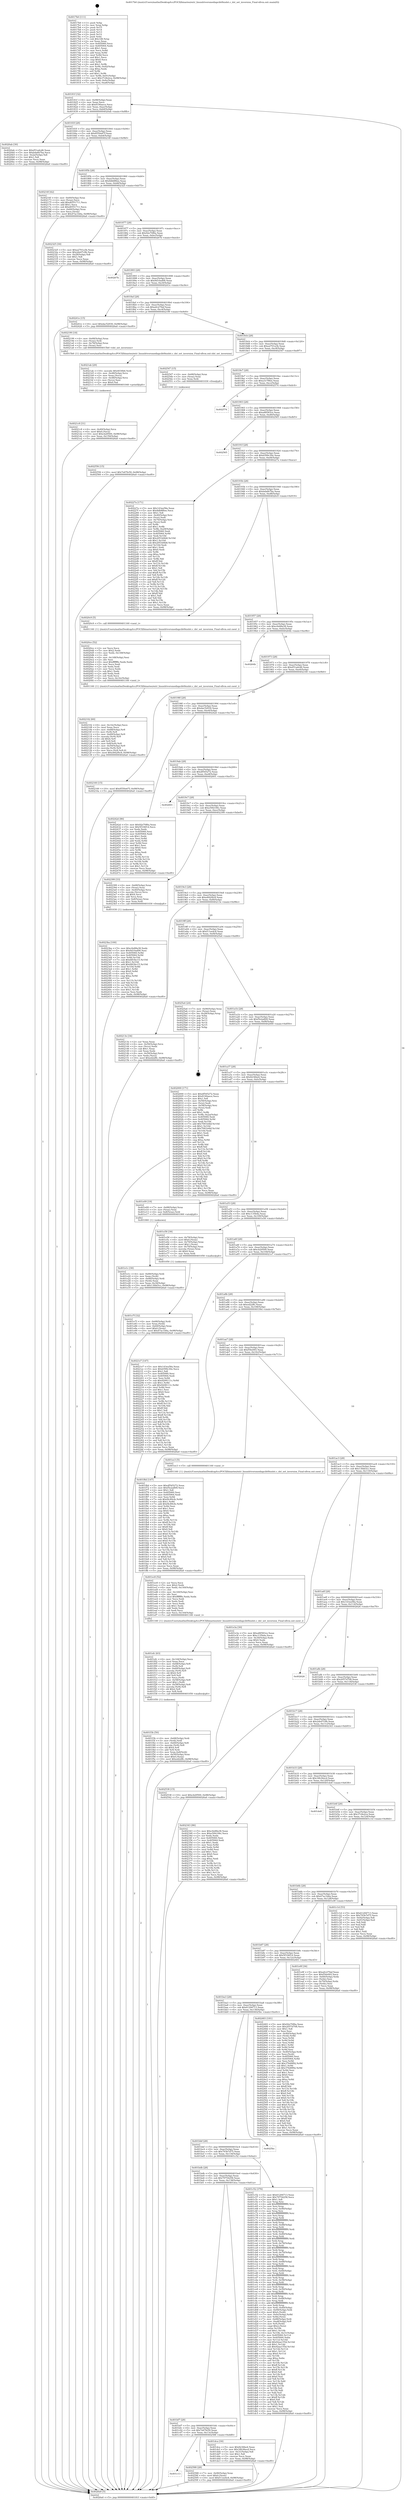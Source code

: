 digraph "0x4017b0" {
  label = "0x4017b0 (/mnt/c/Users/mathe/Desktop/tcc/POCII/binaries/extr_linuxdriversmediapcibt8xxdst.c_dst_set_inversion_Final-ollvm.out::main(0))"
  labelloc = "t"
  node[shape=record]

  Entry [label="",width=0.3,height=0.3,shape=circle,fillcolor=black,style=filled]
  "0x40181f" [label="{
     0x40181f [32]\l
     | [instrs]\l
     &nbsp;&nbsp;0x40181f \<+6\>: mov -0x98(%rbp),%eax\l
     &nbsp;&nbsp;0x401825 \<+2\>: mov %eax,%ecx\l
     &nbsp;&nbsp;0x401827 \<+6\>: sub $0x8190aece,%ecx\l
     &nbsp;&nbsp;0x40182d \<+6\>: mov %eax,-0xac(%rbp)\l
     &nbsp;&nbsp;0x401833 \<+6\>: mov %ecx,-0xb0(%rbp)\l
     &nbsp;&nbsp;0x401839 \<+6\>: je 00000000004020ab \<main+0x8fb\>\l
  }"]
  "0x4020ab" [label="{
     0x4020ab [30]\l
     | [instrs]\l
     &nbsp;&nbsp;0x4020ab \<+5\>: mov $0xd51adcd6,%eax\l
     &nbsp;&nbsp;0x4020b0 \<+5\>: mov $0xbda6b7ba,%ecx\l
     &nbsp;&nbsp;0x4020b5 \<+3\>: mov -0x2a(%rbp),%dl\l
     &nbsp;&nbsp;0x4020b8 \<+3\>: test $0x1,%dl\l
     &nbsp;&nbsp;0x4020bb \<+3\>: cmovne %ecx,%eax\l
     &nbsp;&nbsp;0x4020be \<+6\>: mov %eax,-0x98(%rbp)\l
     &nbsp;&nbsp;0x4020c4 \<+5\>: jmp 00000000004026a0 \<main+0xef0\>\l
  }"]
  "0x40183f" [label="{
     0x40183f [28]\l
     | [instrs]\l
     &nbsp;&nbsp;0x40183f \<+5\>: jmp 0000000000401844 \<main+0x94\>\l
     &nbsp;&nbsp;0x401844 \<+6\>: mov -0xac(%rbp),%eax\l
     &nbsp;&nbsp;0x40184a \<+5\>: sub $0x8550e67f,%eax\l
     &nbsp;&nbsp;0x40184f \<+6\>: mov %eax,-0xb4(%rbp)\l
     &nbsp;&nbsp;0x401855 \<+6\>: je 000000000040216f \<main+0x9bf\>\l
  }"]
  Exit [label="",width=0.3,height=0.3,shape=circle,fillcolor=black,style=filled,peripheries=2]
  "0x40216f" [label="{
     0x40216f [42]\l
     | [instrs]\l
     &nbsp;&nbsp;0x40216f \<+4\>: mov -0x60(%rbp),%rax\l
     &nbsp;&nbsp;0x402173 \<+2\>: mov (%rax),%ecx\l
     &nbsp;&nbsp;0x402175 \<+6\>: add $0xd0551711,%ecx\l
     &nbsp;&nbsp;0x40217b \<+3\>: add $0x1,%ecx\l
     &nbsp;&nbsp;0x40217e \<+6\>: sub $0xd0551711,%ecx\l
     &nbsp;&nbsp;0x402184 \<+4\>: mov -0x60(%rbp),%rax\l
     &nbsp;&nbsp;0x402188 \<+2\>: mov %ecx,(%rax)\l
     &nbsp;&nbsp;0x40218a \<+10\>: movl $0x47ac1b6a,-0x98(%rbp)\l
     &nbsp;&nbsp;0x402194 \<+5\>: jmp 00000000004026a0 \<main+0xef0\>\l
  }"]
  "0x40185b" [label="{
     0x40185b [28]\l
     | [instrs]\l
     &nbsp;&nbsp;0x40185b \<+5\>: jmp 0000000000401860 \<main+0xb0\>\l
     &nbsp;&nbsp;0x401860 \<+6\>: mov -0xac(%rbp),%eax\l
     &nbsp;&nbsp;0x401866 \<+5\>: sub $0x8db8f6ee,%eax\l
     &nbsp;&nbsp;0x40186b \<+6\>: mov %eax,-0xb8(%rbp)\l
     &nbsp;&nbsp;0x401871 \<+6\>: je 0000000000402325 \<main+0xb75\>\l
  }"]
  "0x401c13" [label="{
     0x401c13\l
  }", style=dashed]
  "0x402325" [label="{
     0x402325 [30]\l
     | [instrs]\l
     &nbsp;&nbsp;0x402325 \<+5\>: mov $0xa2701a3b,%eax\l
     &nbsp;&nbsp;0x40232a \<+5\>: mov $0x2de07c9b,%ecx\l
     &nbsp;&nbsp;0x40232f \<+3\>: mov -0x29(%rbp),%dl\l
     &nbsp;&nbsp;0x402332 \<+3\>: test $0x1,%dl\l
     &nbsp;&nbsp;0x402335 \<+3\>: cmovne %ecx,%eax\l
     &nbsp;&nbsp;0x402338 \<+6\>: mov %eax,-0x98(%rbp)\l
     &nbsp;&nbsp;0x40233e \<+5\>: jmp 00000000004026a0 \<main+0xef0\>\l
  }"]
  "0x401877" [label="{
     0x401877 [28]\l
     | [instrs]\l
     &nbsp;&nbsp;0x401877 \<+5\>: jmp 000000000040187c \<main+0xcc\>\l
     &nbsp;&nbsp;0x40187c \<+6\>: mov -0xac(%rbp),%eax\l
     &nbsp;&nbsp;0x401882 \<+5\>: sub $0x92e70f6a,%eax\l
     &nbsp;&nbsp;0x401887 \<+6\>: mov %eax,-0xbc(%rbp)\l
     &nbsp;&nbsp;0x40188d \<+6\>: je 000000000040267b \<main+0xecb\>\l
  }"]
  "0x402588" [label="{
     0x402588 [28]\l
     | [instrs]\l
     &nbsp;&nbsp;0x402588 \<+7\>: mov -0x90(%rbp),%rax\l
     &nbsp;&nbsp;0x40258f \<+6\>: movl $0x0,(%rax)\l
     &nbsp;&nbsp;0x402595 \<+10\>: movl $0xf11ee4c8,-0x98(%rbp)\l
     &nbsp;&nbsp;0x40259f \<+5\>: jmp 00000000004026a0 \<main+0xef0\>\l
  }"]
  "0x40267b" [label="{
     0x40267b\l
  }", style=dashed]
  "0x401893" [label="{
     0x401893 [28]\l
     | [instrs]\l
     &nbsp;&nbsp;0x401893 \<+5\>: jmp 0000000000401898 \<main+0xe8\>\l
     &nbsp;&nbsp;0x401898 \<+6\>: mov -0xac(%rbp),%eax\l
     &nbsp;&nbsp;0x40189e \<+5\>: sub $0x9d10ad06,%eax\l
     &nbsp;&nbsp;0x4018a3 \<+6\>: mov %eax,-0xc0(%rbp)\l
     &nbsp;&nbsp;0x4018a9 \<+6\>: je 000000000040241e \<main+0xc6e\>\l
  }"]
  "0x402556" [label="{
     0x402556 [15]\l
     | [instrs]\l
     &nbsp;&nbsp;0x402556 \<+10\>: movl $0x7e67fe59,-0x98(%rbp)\l
     &nbsp;&nbsp;0x402560 \<+5\>: jmp 00000000004026a0 \<main+0xef0\>\l
  }"]
  "0x40241e" [label="{
     0x40241e [15]\l
     | [instrs]\l
     &nbsp;&nbsp;0x40241e \<+10\>: movl $0xdac52930,-0x98(%rbp)\l
     &nbsp;&nbsp;0x402428 \<+5\>: jmp 00000000004026a0 \<main+0xef0\>\l
  }"]
  "0x4018af" [label="{
     0x4018af [28]\l
     | [instrs]\l
     &nbsp;&nbsp;0x4018af \<+5\>: jmp 00000000004018b4 \<main+0x104\>\l
     &nbsp;&nbsp;0x4018b4 \<+6\>: mov -0xac(%rbp),%eax\l
     &nbsp;&nbsp;0x4018ba \<+5\>: sub $0xa0c279af,%eax\l
     &nbsp;&nbsp;0x4018bf \<+6\>: mov %eax,-0xc4(%rbp)\l
     &nbsp;&nbsp;0x4018c5 \<+6\>: je 0000000000402199 \<main+0x9e9\>\l
  }"]
  "0x4023ba" [label="{
     0x4023ba [100]\l
     | [instrs]\l
     &nbsp;&nbsp;0x4023ba \<+5\>: mov $0xc0e88a38,%edx\l
     &nbsp;&nbsp;0x4023bf \<+5\>: mov $0x9d10ad06,%esi\l
     &nbsp;&nbsp;0x4023c4 \<+8\>: mov 0x405060,%r8d\l
     &nbsp;&nbsp;0x4023cc \<+8\>: mov 0x405064,%r9d\l
     &nbsp;&nbsp;0x4023d4 \<+3\>: mov %r8d,%r10d\l
     &nbsp;&nbsp;0x4023d7 \<+7\>: sub $0xfd03bc15,%r10d\l
     &nbsp;&nbsp;0x4023de \<+4\>: sub $0x1,%r10d\l
     &nbsp;&nbsp;0x4023e2 \<+7\>: add $0xfd03bc15,%r10d\l
     &nbsp;&nbsp;0x4023e9 \<+4\>: imul %r10d,%r8d\l
     &nbsp;&nbsp;0x4023ed \<+4\>: and $0x1,%r8d\l
     &nbsp;&nbsp;0x4023f1 \<+4\>: cmp $0x0,%r8d\l
     &nbsp;&nbsp;0x4023f5 \<+4\>: sete %r11b\l
     &nbsp;&nbsp;0x4023f9 \<+4\>: cmp $0xa,%r9d\l
     &nbsp;&nbsp;0x4023fd \<+3\>: setl %bl\l
     &nbsp;&nbsp;0x402400 \<+3\>: mov %r11b,%r14b\l
     &nbsp;&nbsp;0x402403 \<+3\>: and %bl,%r14b\l
     &nbsp;&nbsp;0x402406 \<+3\>: xor %bl,%r11b\l
     &nbsp;&nbsp;0x402409 \<+3\>: or %r11b,%r14b\l
     &nbsp;&nbsp;0x40240c \<+4\>: test $0x1,%r14b\l
     &nbsp;&nbsp;0x402410 \<+3\>: cmovne %esi,%edx\l
     &nbsp;&nbsp;0x402413 \<+6\>: mov %edx,-0x98(%rbp)\l
     &nbsp;&nbsp;0x402419 \<+5\>: jmp 00000000004026a0 \<main+0xef0\>\l
  }"]
  "0x402199" [label="{
     0x402199 [18]\l
     | [instrs]\l
     &nbsp;&nbsp;0x402199 \<+4\>: mov -0x68(%rbp),%rax\l
     &nbsp;&nbsp;0x40219d \<+3\>: mov (%rax),%rdi\l
     &nbsp;&nbsp;0x4021a0 \<+4\>: mov -0x78(%rbp),%rax\l
     &nbsp;&nbsp;0x4021a4 \<+2\>: mov (%rax),%esi\l
     &nbsp;&nbsp;0x4021a6 \<+5\>: call 00000000004015b0 \<dst_set_inversion\>\l
     | [calls]\l
     &nbsp;&nbsp;0x4015b0 \{1\} (/mnt/c/Users/mathe/Desktop/tcc/POCII/binaries/extr_linuxdriversmediapcibt8xxdst.c_dst_set_inversion_Final-ollvm.out::dst_set_inversion)\l
  }"]
  "0x4018cb" [label="{
     0x4018cb [28]\l
     | [instrs]\l
     &nbsp;&nbsp;0x4018cb \<+5\>: jmp 00000000004018d0 \<main+0x120\>\l
     &nbsp;&nbsp;0x4018d0 \<+6\>: mov -0xac(%rbp),%eax\l
     &nbsp;&nbsp;0x4018d6 \<+5\>: sub $0xa2701a3b,%eax\l
     &nbsp;&nbsp;0x4018db \<+6\>: mov %eax,-0xc8(%rbp)\l
     &nbsp;&nbsp;0x4018e1 \<+6\>: je 0000000000402547 \<main+0xd97\>\l
  }"]
  "0x4021c8" [label="{
     0x4021c8 [31]\l
     | [instrs]\l
     &nbsp;&nbsp;0x4021c8 \<+4\>: mov -0x40(%rbp),%rcx\l
     &nbsp;&nbsp;0x4021cc \<+6\>: movl $0x0,(%rcx)\l
     &nbsp;&nbsp;0x4021d2 \<+10\>: movl $0xcb29500,-0x98(%rbp)\l
     &nbsp;&nbsp;0x4021dc \<+6\>: mov %eax,-0x150(%rbp)\l
     &nbsp;&nbsp;0x4021e2 \<+5\>: jmp 00000000004026a0 \<main+0xef0\>\l
  }"]
  "0x402547" [label="{
     0x402547 [15]\l
     | [instrs]\l
     &nbsp;&nbsp;0x402547 \<+4\>: mov -0x68(%rbp),%rax\l
     &nbsp;&nbsp;0x40254b \<+3\>: mov (%rax),%rax\l
     &nbsp;&nbsp;0x40254e \<+3\>: mov %rax,%rdi\l
     &nbsp;&nbsp;0x402551 \<+5\>: call 0000000000401030 \<free@plt\>\l
     | [calls]\l
     &nbsp;&nbsp;0x401030 \{1\} (unknown)\l
  }"]
  "0x4018e7" [label="{
     0x4018e7 [28]\l
     | [instrs]\l
     &nbsp;&nbsp;0x4018e7 \<+5\>: jmp 00000000004018ec \<main+0x13c\>\l
     &nbsp;&nbsp;0x4018ec \<+6\>: mov -0xac(%rbp),%eax\l
     &nbsp;&nbsp;0x4018f2 \<+5\>: sub $0xa3c7f8ee,%eax\l
     &nbsp;&nbsp;0x4018f7 \<+6\>: mov %eax,-0xcc(%rbp)\l
     &nbsp;&nbsp;0x4018fd \<+6\>: je 0000000000402574 \<main+0xdc4\>\l
  }"]
  "0x4021ab" [label="{
     0x4021ab [29]\l
     | [instrs]\l
     &nbsp;&nbsp;0x4021ab \<+10\>: movabs $0x4030b6,%rdi\l
     &nbsp;&nbsp;0x4021b5 \<+4\>: mov -0x48(%rbp),%rcx\l
     &nbsp;&nbsp;0x4021b9 \<+2\>: mov %eax,(%rcx)\l
     &nbsp;&nbsp;0x4021bb \<+4\>: mov -0x48(%rbp),%rcx\l
     &nbsp;&nbsp;0x4021bf \<+2\>: mov (%rcx),%esi\l
     &nbsp;&nbsp;0x4021c1 \<+2\>: mov $0x0,%al\l
     &nbsp;&nbsp;0x4021c3 \<+5\>: call 0000000000401040 \<printf@plt\>\l
     | [calls]\l
     &nbsp;&nbsp;0x401040 \{1\} (unknown)\l
  }"]
  "0x402574" [label="{
     0x402574\l
  }", style=dashed]
  "0x401903" [label="{
     0x401903 [28]\l
     | [instrs]\l
     &nbsp;&nbsp;0x401903 \<+5\>: jmp 0000000000401908 \<main+0x158\>\l
     &nbsp;&nbsp;0x401908 \<+6\>: mov -0xac(%rbp),%eax\l
     &nbsp;&nbsp;0x40190e \<+5\>: sub $0xa88583ce,%eax\l
     &nbsp;&nbsp;0x401913 \<+6\>: mov %eax,-0xd0(%rbp)\l
     &nbsp;&nbsp;0x401919 \<+6\>: je 0000000000402565 \<main+0xdb5\>\l
  }"]
  "0x402102" [label="{
     0x402102 [60]\l
     | [instrs]\l
     &nbsp;&nbsp;0x402102 \<+6\>: mov -0x14c(%rbp),%ecx\l
     &nbsp;&nbsp;0x402108 \<+3\>: imul %eax,%ecx\l
     &nbsp;&nbsp;0x40210b \<+4\>: mov -0x68(%rbp),%r8\l
     &nbsp;&nbsp;0x40210f \<+3\>: mov (%r8),%r8\l
     &nbsp;&nbsp;0x402112 \<+4\>: mov -0x60(%rbp),%r9\l
     &nbsp;&nbsp;0x402116 \<+3\>: movslq (%r9),%r9\l
     &nbsp;&nbsp;0x402119 \<+4\>: shl $0x4,%r9\l
     &nbsp;&nbsp;0x40211d \<+3\>: add %r9,%r8\l
     &nbsp;&nbsp;0x402120 \<+4\>: mov 0x8(%r8),%r8\l
     &nbsp;&nbsp;0x402124 \<+4\>: mov -0x50(%rbp),%r9\l
     &nbsp;&nbsp;0x402128 \<+3\>: movslq (%r9),%r9\l
     &nbsp;&nbsp;0x40212b \<+4\>: mov %ecx,(%r8,%r9,4)\l
     &nbsp;&nbsp;0x40212f \<+10\>: movl $0xe842f4c8,-0x98(%rbp)\l
     &nbsp;&nbsp;0x402139 \<+5\>: jmp 00000000004026a0 \<main+0xef0\>\l
  }"]
  "0x402565" [label="{
     0x402565\l
  }", style=dashed]
  "0x40191f" [label="{
     0x40191f [28]\l
     | [instrs]\l
     &nbsp;&nbsp;0x40191f \<+5\>: jmp 0000000000401924 \<main+0x174\>\l
     &nbsp;&nbsp;0x401924 \<+6\>: mov -0xac(%rbp),%eax\l
     &nbsp;&nbsp;0x40192a \<+5\>: sub $0xb599c30e,%eax\l
     &nbsp;&nbsp;0x40192f \<+6\>: mov %eax,-0xd4(%rbp)\l
     &nbsp;&nbsp;0x401935 \<+6\>: je 000000000040227a \<main+0xaca\>\l
  }"]
  "0x4020ce" [label="{
     0x4020ce [52]\l
     | [instrs]\l
     &nbsp;&nbsp;0x4020ce \<+2\>: xor %ecx,%ecx\l
     &nbsp;&nbsp;0x4020d0 \<+5\>: mov $0x2,%edx\l
     &nbsp;&nbsp;0x4020d5 \<+6\>: mov %edx,-0x148(%rbp)\l
     &nbsp;&nbsp;0x4020db \<+1\>: cltd\l
     &nbsp;&nbsp;0x4020dc \<+6\>: mov -0x148(%rbp),%esi\l
     &nbsp;&nbsp;0x4020e2 \<+2\>: idiv %esi\l
     &nbsp;&nbsp;0x4020e4 \<+6\>: imul $0xfffffffe,%edx,%edx\l
     &nbsp;&nbsp;0x4020ea \<+2\>: mov %ecx,%edi\l
     &nbsp;&nbsp;0x4020ec \<+2\>: sub %edx,%edi\l
     &nbsp;&nbsp;0x4020ee \<+2\>: mov %ecx,%edx\l
     &nbsp;&nbsp;0x4020f0 \<+3\>: sub $0x1,%edx\l
     &nbsp;&nbsp;0x4020f3 \<+2\>: add %edx,%edi\l
     &nbsp;&nbsp;0x4020f5 \<+2\>: sub %edi,%ecx\l
     &nbsp;&nbsp;0x4020f7 \<+6\>: mov %ecx,-0x14c(%rbp)\l
     &nbsp;&nbsp;0x4020fd \<+5\>: call 0000000000401160 \<next_i\>\l
     | [calls]\l
     &nbsp;&nbsp;0x401160 \{1\} (/mnt/c/Users/mathe/Desktop/tcc/POCII/binaries/extr_linuxdriversmediapcibt8xxdst.c_dst_set_inversion_Final-ollvm.out::next_i)\l
  }"]
  "0x40227a" [label="{
     0x40227a [171]\l
     | [instrs]\l
     &nbsp;&nbsp;0x40227a \<+5\>: mov $0x143ea58a,%eax\l
     &nbsp;&nbsp;0x40227f \<+5\>: mov $0x8db8f6ee,%ecx\l
     &nbsp;&nbsp;0x402284 \<+2\>: mov $0x1,%dl\l
     &nbsp;&nbsp;0x402286 \<+4\>: mov -0x40(%rbp),%rsi\l
     &nbsp;&nbsp;0x40228a \<+2\>: mov (%rsi),%edi\l
     &nbsp;&nbsp;0x40228c \<+4\>: mov -0x70(%rbp),%rsi\l
     &nbsp;&nbsp;0x402290 \<+2\>: cmp (%rsi),%edi\l
     &nbsp;&nbsp;0x402292 \<+4\>: setl %r8b\l
     &nbsp;&nbsp;0x402296 \<+4\>: and $0x1,%r8b\l
     &nbsp;&nbsp;0x40229a \<+4\>: mov %r8b,-0x29(%rbp)\l
     &nbsp;&nbsp;0x40229e \<+7\>: mov 0x405060,%edi\l
     &nbsp;&nbsp;0x4022a5 \<+8\>: mov 0x405064,%r9d\l
     &nbsp;&nbsp;0x4022ad \<+3\>: mov %edi,%r10d\l
     &nbsp;&nbsp;0x4022b0 \<+7\>: add $0x2053d4b8,%r10d\l
     &nbsp;&nbsp;0x4022b7 \<+4\>: sub $0x1,%r10d\l
     &nbsp;&nbsp;0x4022bb \<+7\>: sub $0x2053d4b8,%r10d\l
     &nbsp;&nbsp;0x4022c2 \<+4\>: imul %r10d,%edi\l
     &nbsp;&nbsp;0x4022c6 \<+3\>: and $0x1,%edi\l
     &nbsp;&nbsp;0x4022c9 \<+3\>: cmp $0x0,%edi\l
     &nbsp;&nbsp;0x4022cc \<+4\>: sete %r8b\l
     &nbsp;&nbsp;0x4022d0 \<+4\>: cmp $0xa,%r9d\l
     &nbsp;&nbsp;0x4022d4 \<+4\>: setl %r11b\l
     &nbsp;&nbsp;0x4022d8 \<+3\>: mov %r8b,%bl\l
     &nbsp;&nbsp;0x4022db \<+3\>: xor $0xff,%bl\l
     &nbsp;&nbsp;0x4022de \<+3\>: mov %r11b,%r14b\l
     &nbsp;&nbsp;0x4022e1 \<+4\>: xor $0xff,%r14b\l
     &nbsp;&nbsp;0x4022e5 \<+3\>: xor $0x1,%dl\l
     &nbsp;&nbsp;0x4022e8 \<+3\>: mov %bl,%r15b\l
     &nbsp;&nbsp;0x4022eb \<+4\>: and $0xff,%r15b\l
     &nbsp;&nbsp;0x4022ef \<+3\>: and %dl,%r8b\l
     &nbsp;&nbsp;0x4022f2 \<+3\>: mov %r14b,%r12b\l
     &nbsp;&nbsp;0x4022f5 \<+4\>: and $0xff,%r12b\l
     &nbsp;&nbsp;0x4022f9 \<+3\>: and %dl,%r11b\l
     &nbsp;&nbsp;0x4022fc \<+3\>: or %r8b,%r15b\l
     &nbsp;&nbsp;0x4022ff \<+3\>: or %r11b,%r12b\l
     &nbsp;&nbsp;0x402302 \<+3\>: xor %r12b,%r15b\l
     &nbsp;&nbsp;0x402305 \<+3\>: or %r14b,%bl\l
     &nbsp;&nbsp;0x402308 \<+3\>: xor $0xff,%bl\l
     &nbsp;&nbsp;0x40230b \<+3\>: or $0x1,%dl\l
     &nbsp;&nbsp;0x40230e \<+2\>: and %dl,%bl\l
     &nbsp;&nbsp;0x402310 \<+3\>: or %bl,%r15b\l
     &nbsp;&nbsp;0x402313 \<+4\>: test $0x1,%r15b\l
     &nbsp;&nbsp;0x402317 \<+3\>: cmovne %ecx,%eax\l
     &nbsp;&nbsp;0x40231a \<+6\>: mov %eax,-0x98(%rbp)\l
     &nbsp;&nbsp;0x402320 \<+5\>: jmp 00000000004026a0 \<main+0xef0\>\l
  }"]
  "0x40193b" [label="{
     0x40193b [28]\l
     | [instrs]\l
     &nbsp;&nbsp;0x40193b \<+5\>: jmp 0000000000401940 \<main+0x190\>\l
     &nbsp;&nbsp;0x401940 \<+6\>: mov -0xac(%rbp),%eax\l
     &nbsp;&nbsp;0x401946 \<+5\>: sub $0xbda6b7ba,%eax\l
     &nbsp;&nbsp;0x40194b \<+6\>: mov %eax,-0xd8(%rbp)\l
     &nbsp;&nbsp;0x401951 \<+6\>: je 00000000004020c9 \<main+0x919\>\l
  }"]
  "0x401f3b" [label="{
     0x401f3b [50]\l
     | [instrs]\l
     &nbsp;&nbsp;0x401f3b \<+4\>: mov -0x68(%rbp),%rdi\l
     &nbsp;&nbsp;0x401f3f \<+3\>: mov (%rdi),%rdi\l
     &nbsp;&nbsp;0x401f42 \<+4\>: mov -0x60(%rbp),%r8\l
     &nbsp;&nbsp;0x401f46 \<+3\>: movslq (%r8),%r8\l
     &nbsp;&nbsp;0x401f49 \<+4\>: shl $0x4,%r8\l
     &nbsp;&nbsp;0x401f4d \<+3\>: add %r8,%rdi\l
     &nbsp;&nbsp;0x401f50 \<+4\>: mov %rax,0x8(%rdi)\l
     &nbsp;&nbsp;0x401f54 \<+4\>: mov -0x50(%rbp),%rax\l
     &nbsp;&nbsp;0x401f58 \<+6\>: movl $0x0,(%rax)\l
     &nbsp;&nbsp;0x401f5e \<+10\>: movl $0xed22ffc,-0x98(%rbp)\l
     &nbsp;&nbsp;0x401f68 \<+5\>: jmp 00000000004026a0 \<main+0xef0\>\l
  }"]
  "0x4020c9" [label="{
     0x4020c9 [5]\l
     | [instrs]\l
     &nbsp;&nbsp;0x4020c9 \<+5\>: call 0000000000401160 \<next_i\>\l
     | [calls]\l
     &nbsp;&nbsp;0x401160 \{1\} (/mnt/c/Users/mathe/Desktop/tcc/POCII/binaries/extr_linuxdriversmediapcibt8xxdst.c_dst_set_inversion_Final-ollvm.out::next_i)\l
  }"]
  "0x401957" [label="{
     0x401957 [28]\l
     | [instrs]\l
     &nbsp;&nbsp;0x401957 \<+5\>: jmp 000000000040195c \<main+0x1ac\>\l
     &nbsp;&nbsp;0x40195c \<+6\>: mov -0xac(%rbp),%eax\l
     &nbsp;&nbsp;0x401962 \<+5\>: sub $0xc0e88a38,%eax\l
     &nbsp;&nbsp;0x401967 \<+6\>: mov %eax,-0xdc(%rbp)\l
     &nbsp;&nbsp;0x40196d \<+6\>: je 000000000040264b \<main+0xe9b\>\l
  }"]
  "0x401efc" [label="{
     0x401efc [63]\l
     | [instrs]\l
     &nbsp;&nbsp;0x401efc \<+6\>: mov -0x144(%rbp),%ecx\l
     &nbsp;&nbsp;0x401f02 \<+3\>: imul %eax,%ecx\l
     &nbsp;&nbsp;0x401f05 \<+4\>: mov -0x68(%rbp),%r8\l
     &nbsp;&nbsp;0x401f09 \<+3\>: mov (%r8),%r8\l
     &nbsp;&nbsp;0x401f0c \<+4\>: mov -0x60(%rbp),%r9\l
     &nbsp;&nbsp;0x401f10 \<+3\>: movslq (%r9),%r9\l
     &nbsp;&nbsp;0x401f13 \<+4\>: shl $0x4,%r9\l
     &nbsp;&nbsp;0x401f17 \<+3\>: add %r9,%r8\l
     &nbsp;&nbsp;0x401f1a \<+3\>: mov %ecx,(%r8)\l
     &nbsp;&nbsp;0x401f1d \<+4\>: mov -0x58(%rbp),%r8\l
     &nbsp;&nbsp;0x401f21 \<+7\>: movl $0x1,(%r8)\l
     &nbsp;&nbsp;0x401f28 \<+4\>: mov -0x58(%rbp),%r8\l
     &nbsp;&nbsp;0x401f2c \<+3\>: movslq (%r8),%r8\l
     &nbsp;&nbsp;0x401f2f \<+4\>: shl $0x2,%r8\l
     &nbsp;&nbsp;0x401f33 \<+3\>: mov %r8,%rdi\l
     &nbsp;&nbsp;0x401f36 \<+5\>: call 0000000000401050 \<malloc@plt\>\l
     | [calls]\l
     &nbsp;&nbsp;0x401050 \{1\} (unknown)\l
  }"]
  "0x40264b" [label="{
     0x40264b\l
  }", style=dashed]
  "0x401973" [label="{
     0x401973 [28]\l
     | [instrs]\l
     &nbsp;&nbsp;0x401973 \<+5\>: jmp 0000000000401978 \<main+0x1c8\>\l
     &nbsp;&nbsp;0x401978 \<+6\>: mov -0xac(%rbp),%eax\l
     &nbsp;&nbsp;0x40197e \<+5\>: sub $0xd51adcd6,%eax\l
     &nbsp;&nbsp;0x401983 \<+6\>: mov %eax,-0xe0(%rbp)\l
     &nbsp;&nbsp;0x401989 \<+6\>: je 0000000000402160 \<main+0x9b0\>\l
  }"]
  "0x401ec8" [label="{
     0x401ec8 [52]\l
     | [instrs]\l
     &nbsp;&nbsp;0x401ec8 \<+2\>: xor %ecx,%ecx\l
     &nbsp;&nbsp;0x401eca \<+5\>: mov $0x2,%edx\l
     &nbsp;&nbsp;0x401ecf \<+6\>: mov %edx,-0x140(%rbp)\l
     &nbsp;&nbsp;0x401ed5 \<+1\>: cltd\l
     &nbsp;&nbsp;0x401ed6 \<+6\>: mov -0x140(%rbp),%esi\l
     &nbsp;&nbsp;0x401edc \<+2\>: idiv %esi\l
     &nbsp;&nbsp;0x401ede \<+6\>: imul $0xfffffffe,%edx,%edx\l
     &nbsp;&nbsp;0x401ee4 \<+2\>: mov %ecx,%edi\l
     &nbsp;&nbsp;0x401ee6 \<+2\>: sub %edx,%edi\l
     &nbsp;&nbsp;0x401ee8 \<+2\>: mov %ecx,%edx\l
     &nbsp;&nbsp;0x401eea \<+3\>: sub $0x1,%edx\l
     &nbsp;&nbsp;0x401eed \<+2\>: add %edx,%edi\l
     &nbsp;&nbsp;0x401eef \<+2\>: sub %edi,%ecx\l
     &nbsp;&nbsp;0x401ef1 \<+6\>: mov %ecx,-0x144(%rbp)\l
     &nbsp;&nbsp;0x401ef7 \<+5\>: call 0000000000401160 \<next_i\>\l
     | [calls]\l
     &nbsp;&nbsp;0x401160 \{1\} (/mnt/c/Users/mathe/Desktop/tcc/POCII/binaries/extr_linuxdriversmediapcibt8xxdst.c_dst_set_inversion_Final-ollvm.out::next_i)\l
  }"]
  "0x402160" [label="{
     0x402160 [15]\l
     | [instrs]\l
     &nbsp;&nbsp;0x402160 \<+10\>: movl $0x8550e67f,-0x98(%rbp)\l
     &nbsp;&nbsp;0x40216a \<+5\>: jmp 00000000004026a0 \<main+0xef0\>\l
  }"]
  "0x40198f" [label="{
     0x40198f [28]\l
     | [instrs]\l
     &nbsp;&nbsp;0x40198f \<+5\>: jmp 0000000000401994 \<main+0x1e4\>\l
     &nbsp;&nbsp;0x401994 \<+6\>: mov -0xac(%rbp),%eax\l
     &nbsp;&nbsp;0x40199a \<+5\>: sub $0xdac52930,%eax\l
     &nbsp;&nbsp;0x40199f \<+6\>: mov %eax,-0xe4(%rbp)\l
     &nbsp;&nbsp;0x4019a5 \<+6\>: je 000000000040242d \<main+0xc7d\>\l
  }"]
  "0x401e7f" [label="{
     0x401e7f [32]\l
     | [instrs]\l
     &nbsp;&nbsp;0x401e7f \<+4\>: mov -0x68(%rbp),%rdi\l
     &nbsp;&nbsp;0x401e83 \<+3\>: mov %rax,(%rdi)\l
     &nbsp;&nbsp;0x401e86 \<+4\>: mov -0x60(%rbp),%rax\l
     &nbsp;&nbsp;0x401e8a \<+6\>: movl $0x0,(%rax)\l
     &nbsp;&nbsp;0x401e90 \<+10\>: movl $0x47ac1b6a,-0x98(%rbp)\l
     &nbsp;&nbsp;0x401e9a \<+5\>: jmp 00000000004026a0 \<main+0xef0\>\l
  }"]
  "0x40242d" [label="{
     0x40242d [86]\l
     | [instrs]\l
     &nbsp;&nbsp;0x40242d \<+5\>: mov $0x92e70f6a,%eax\l
     &nbsp;&nbsp;0x402432 \<+5\>: mov $0x5f336f14,%ecx\l
     &nbsp;&nbsp;0x402437 \<+2\>: xor %edx,%edx\l
     &nbsp;&nbsp;0x402439 \<+7\>: mov 0x405060,%esi\l
     &nbsp;&nbsp;0x402440 \<+7\>: mov 0x405064,%edi\l
     &nbsp;&nbsp;0x402447 \<+3\>: sub $0x1,%edx\l
     &nbsp;&nbsp;0x40244a \<+3\>: mov %esi,%r8d\l
     &nbsp;&nbsp;0x40244d \<+3\>: add %edx,%r8d\l
     &nbsp;&nbsp;0x402450 \<+4\>: imul %r8d,%esi\l
     &nbsp;&nbsp;0x402454 \<+3\>: and $0x1,%esi\l
     &nbsp;&nbsp;0x402457 \<+3\>: cmp $0x0,%esi\l
     &nbsp;&nbsp;0x40245a \<+4\>: sete %r9b\l
     &nbsp;&nbsp;0x40245e \<+3\>: cmp $0xa,%edi\l
     &nbsp;&nbsp;0x402461 \<+4\>: setl %r10b\l
     &nbsp;&nbsp;0x402465 \<+3\>: mov %r9b,%r11b\l
     &nbsp;&nbsp;0x402468 \<+3\>: and %r10b,%r11b\l
     &nbsp;&nbsp;0x40246b \<+3\>: xor %r10b,%r9b\l
     &nbsp;&nbsp;0x40246e \<+3\>: or %r9b,%r11b\l
     &nbsp;&nbsp;0x402471 \<+4\>: test $0x1,%r11b\l
     &nbsp;&nbsp;0x402475 \<+3\>: cmovne %ecx,%eax\l
     &nbsp;&nbsp;0x402478 \<+6\>: mov %eax,-0x98(%rbp)\l
     &nbsp;&nbsp;0x40247e \<+5\>: jmp 00000000004026a0 \<main+0xef0\>\l
  }"]
  "0x4019ab" [label="{
     0x4019ab [28]\l
     | [instrs]\l
     &nbsp;&nbsp;0x4019ab \<+5\>: jmp 00000000004019b0 \<main+0x200\>\l
     &nbsp;&nbsp;0x4019b0 \<+6\>: mov -0xac(%rbp),%eax\l
     &nbsp;&nbsp;0x4019b6 \<+5\>: sub $0xdf545272,%eax\l
     &nbsp;&nbsp;0x4019bb \<+6\>: mov %eax,-0xe8(%rbp)\l
     &nbsp;&nbsp;0x4019c1 \<+6\>: je 0000000000402601 \<main+0xe51\>\l
  }"]
  "0x401e1c" [label="{
     0x401e1c [30]\l
     | [instrs]\l
     &nbsp;&nbsp;0x401e1c \<+4\>: mov -0x80(%rbp),%rdi\l
     &nbsp;&nbsp;0x401e20 \<+2\>: mov %eax,(%rdi)\l
     &nbsp;&nbsp;0x401e22 \<+4\>: mov -0x80(%rbp),%rdi\l
     &nbsp;&nbsp;0x401e26 \<+2\>: mov (%rdi),%eax\l
     &nbsp;&nbsp;0x401e28 \<+3\>: mov %eax,-0x30(%rbp)\l
     &nbsp;&nbsp;0x401e2b \<+10\>: movl $0x13fdd3cc,-0x98(%rbp)\l
     &nbsp;&nbsp;0x401e35 \<+5\>: jmp 00000000004026a0 \<main+0xef0\>\l
  }"]
  "0x402601" [label="{
     0x402601\l
  }", style=dashed]
  "0x4019c7" [label="{
     0x4019c7 [28]\l
     | [instrs]\l
     &nbsp;&nbsp;0x4019c7 \<+5\>: jmp 00000000004019cc \<main+0x21c\>\l
     &nbsp;&nbsp;0x4019cc \<+6\>: mov -0xac(%rbp),%eax\l
     &nbsp;&nbsp;0x4019d2 \<+5\>: sub $0xe50b106c,%eax\l
     &nbsp;&nbsp;0x4019d7 \<+6\>: mov %eax,-0xec(%rbp)\l
     &nbsp;&nbsp;0x4019dd \<+6\>: je 0000000000402399 \<main+0xbe9\>\l
  }"]
  "0x401bf7" [label="{
     0x401bf7 [28]\l
     | [instrs]\l
     &nbsp;&nbsp;0x401bf7 \<+5\>: jmp 0000000000401bfc \<main+0x44c\>\l
     &nbsp;&nbsp;0x401bfc \<+6\>: mov -0xac(%rbp),%eax\l
     &nbsp;&nbsp;0x401c02 \<+5\>: sub $0x7e67fe59,%eax\l
     &nbsp;&nbsp;0x401c07 \<+6\>: mov %eax,-0x13c(%rbp)\l
     &nbsp;&nbsp;0x401c0d \<+6\>: je 0000000000402588 \<main+0xdd8\>\l
  }"]
  "0x402399" [label="{
     0x402399 [33]\l
     | [instrs]\l
     &nbsp;&nbsp;0x402399 \<+4\>: mov -0x68(%rbp),%rax\l
     &nbsp;&nbsp;0x40239d \<+3\>: mov (%rax),%rax\l
     &nbsp;&nbsp;0x4023a0 \<+4\>: mov -0x40(%rbp),%rcx\l
     &nbsp;&nbsp;0x4023a4 \<+3\>: movslq (%rcx),%rcx\l
     &nbsp;&nbsp;0x4023a7 \<+4\>: shl $0x4,%rcx\l
     &nbsp;&nbsp;0x4023ab \<+3\>: add %rcx,%rax\l
     &nbsp;&nbsp;0x4023ae \<+4\>: mov 0x8(%rax),%rax\l
     &nbsp;&nbsp;0x4023b2 \<+3\>: mov %rax,%rdi\l
     &nbsp;&nbsp;0x4023b5 \<+5\>: call 0000000000401030 \<free@plt\>\l
     | [calls]\l
     &nbsp;&nbsp;0x401030 \{1\} (unknown)\l
  }"]
  "0x4019e3" [label="{
     0x4019e3 [28]\l
     | [instrs]\l
     &nbsp;&nbsp;0x4019e3 \<+5\>: jmp 00000000004019e8 \<main+0x238\>\l
     &nbsp;&nbsp;0x4019e8 \<+6\>: mov -0xac(%rbp),%eax\l
     &nbsp;&nbsp;0x4019ee \<+5\>: sub $0xe842f4c8,%eax\l
     &nbsp;&nbsp;0x4019f3 \<+6\>: mov %eax,-0xf0(%rbp)\l
     &nbsp;&nbsp;0x4019f9 \<+6\>: je 000000000040213e \<main+0x98e\>\l
  }"]
  "0x401dca" [label="{
     0x401dca [30]\l
     | [instrs]\l
     &nbsp;&nbsp;0x401dca \<+5\>: mov $0x8236be4,%eax\l
     &nbsp;&nbsp;0x401dcf \<+5\>: mov $0x34b36ecd,%ecx\l
     &nbsp;&nbsp;0x401dd4 \<+3\>: mov -0x31(%rbp),%dl\l
     &nbsp;&nbsp;0x401dd7 \<+3\>: test $0x1,%dl\l
     &nbsp;&nbsp;0x401dda \<+3\>: cmovne %ecx,%eax\l
     &nbsp;&nbsp;0x401ddd \<+6\>: mov %eax,-0x98(%rbp)\l
     &nbsp;&nbsp;0x401de3 \<+5\>: jmp 00000000004026a0 \<main+0xef0\>\l
  }"]
  "0x40213e" [label="{
     0x40213e [34]\l
     | [instrs]\l
     &nbsp;&nbsp;0x40213e \<+2\>: xor %eax,%eax\l
     &nbsp;&nbsp;0x402140 \<+4\>: mov -0x50(%rbp),%rcx\l
     &nbsp;&nbsp;0x402144 \<+2\>: mov (%rcx),%edx\l
     &nbsp;&nbsp;0x402146 \<+3\>: sub $0x1,%eax\l
     &nbsp;&nbsp;0x402149 \<+2\>: sub %eax,%edx\l
     &nbsp;&nbsp;0x40214b \<+4\>: mov -0x50(%rbp),%rcx\l
     &nbsp;&nbsp;0x40214f \<+2\>: mov %edx,(%rcx)\l
     &nbsp;&nbsp;0x402151 \<+10\>: movl $0xed22ffc,-0x98(%rbp)\l
     &nbsp;&nbsp;0x40215b \<+5\>: jmp 00000000004026a0 \<main+0xef0\>\l
  }"]
  "0x4019ff" [label="{
     0x4019ff [28]\l
     | [instrs]\l
     &nbsp;&nbsp;0x4019ff \<+5\>: jmp 0000000000401a04 \<main+0x254\>\l
     &nbsp;&nbsp;0x401a04 \<+6\>: mov -0xac(%rbp),%eax\l
     &nbsp;&nbsp;0x401a0a \<+5\>: sub $0xf11ee4c8,%eax\l
     &nbsp;&nbsp;0x401a0f \<+6\>: mov %eax,-0xf4(%rbp)\l
     &nbsp;&nbsp;0x401a15 \<+6\>: je 00000000004025a4 \<main+0xdf4\>\l
  }"]
  "0x401bdb" [label="{
     0x401bdb [28]\l
     | [instrs]\l
     &nbsp;&nbsp;0x401bdb \<+5\>: jmp 0000000000401be0 \<main+0x430\>\l
     &nbsp;&nbsp;0x401be0 \<+6\>: mov -0xac(%rbp),%eax\l
     &nbsp;&nbsp;0x401be6 \<+5\>: sub $0x79754258,%eax\l
     &nbsp;&nbsp;0x401beb \<+6\>: mov %eax,-0x138(%rbp)\l
     &nbsp;&nbsp;0x401bf1 \<+6\>: je 0000000000401dca \<main+0x61a\>\l
  }"]
  "0x4025a4" [label="{
     0x4025a4 [24]\l
     | [instrs]\l
     &nbsp;&nbsp;0x4025a4 \<+7\>: mov -0x90(%rbp),%rax\l
     &nbsp;&nbsp;0x4025ab \<+2\>: mov (%rax),%eax\l
     &nbsp;&nbsp;0x4025ad \<+4\>: lea -0x28(%rbp),%rsp\l
     &nbsp;&nbsp;0x4025b1 \<+1\>: pop %rbx\l
     &nbsp;&nbsp;0x4025b2 \<+2\>: pop %r12\l
     &nbsp;&nbsp;0x4025b4 \<+2\>: pop %r13\l
     &nbsp;&nbsp;0x4025b6 \<+2\>: pop %r14\l
     &nbsp;&nbsp;0x4025b8 \<+2\>: pop %r15\l
     &nbsp;&nbsp;0x4025ba \<+1\>: pop %rbp\l
     &nbsp;&nbsp;0x4025bb \<+1\>: ret\l
  }"]
  "0x401a1b" [label="{
     0x401a1b [28]\l
     | [instrs]\l
     &nbsp;&nbsp;0x401a1b \<+5\>: jmp 0000000000401a20 \<main+0x270\>\l
     &nbsp;&nbsp;0x401a20 \<+6\>: mov -0xac(%rbp),%eax\l
     &nbsp;&nbsp;0x401a26 \<+5\>: sub $0xf5e2a809,%eax\l
     &nbsp;&nbsp;0x401a2b \<+6\>: mov %eax,-0xf8(%rbp)\l
     &nbsp;&nbsp;0x401a31 \<+6\>: je 0000000000402000 \<main+0x850\>\l
  }"]
  "0x401c52" [label="{
     0x401c52 [376]\l
     | [instrs]\l
     &nbsp;&nbsp;0x401c52 \<+5\>: mov $0x61294713,%eax\l
     &nbsp;&nbsp;0x401c57 \<+5\>: mov $0x79754258,%ecx\l
     &nbsp;&nbsp;0x401c5c \<+2\>: mov $0x1,%dl\l
     &nbsp;&nbsp;0x401c5e \<+3\>: mov %rsp,%rsi\l
     &nbsp;&nbsp;0x401c61 \<+4\>: add $0xfffffffffffffff0,%rsi\l
     &nbsp;&nbsp;0x401c65 \<+3\>: mov %rsi,%rsp\l
     &nbsp;&nbsp;0x401c68 \<+7\>: mov %rsi,-0x90(%rbp)\l
     &nbsp;&nbsp;0x401c6f \<+3\>: mov %rsp,%rsi\l
     &nbsp;&nbsp;0x401c72 \<+4\>: add $0xfffffffffffffff0,%rsi\l
     &nbsp;&nbsp;0x401c76 \<+3\>: mov %rsi,%rsp\l
     &nbsp;&nbsp;0x401c79 \<+3\>: mov %rsp,%rdi\l
     &nbsp;&nbsp;0x401c7c \<+4\>: add $0xfffffffffffffff0,%rdi\l
     &nbsp;&nbsp;0x401c80 \<+3\>: mov %rdi,%rsp\l
     &nbsp;&nbsp;0x401c83 \<+7\>: mov %rdi,-0x88(%rbp)\l
     &nbsp;&nbsp;0x401c8a \<+3\>: mov %rsp,%rdi\l
     &nbsp;&nbsp;0x401c8d \<+4\>: add $0xfffffffffffffff0,%rdi\l
     &nbsp;&nbsp;0x401c91 \<+3\>: mov %rdi,%rsp\l
     &nbsp;&nbsp;0x401c94 \<+4\>: mov %rdi,-0x80(%rbp)\l
     &nbsp;&nbsp;0x401c98 \<+3\>: mov %rsp,%rdi\l
     &nbsp;&nbsp;0x401c9b \<+4\>: add $0xfffffffffffffff0,%rdi\l
     &nbsp;&nbsp;0x401c9f \<+3\>: mov %rdi,%rsp\l
     &nbsp;&nbsp;0x401ca2 \<+4\>: mov %rdi,-0x78(%rbp)\l
     &nbsp;&nbsp;0x401ca6 \<+3\>: mov %rsp,%rdi\l
     &nbsp;&nbsp;0x401ca9 \<+4\>: add $0xfffffffffffffff0,%rdi\l
     &nbsp;&nbsp;0x401cad \<+3\>: mov %rdi,%rsp\l
     &nbsp;&nbsp;0x401cb0 \<+4\>: mov %rdi,-0x70(%rbp)\l
     &nbsp;&nbsp;0x401cb4 \<+3\>: mov %rsp,%rdi\l
     &nbsp;&nbsp;0x401cb7 \<+4\>: add $0xfffffffffffffff0,%rdi\l
     &nbsp;&nbsp;0x401cbb \<+3\>: mov %rdi,%rsp\l
     &nbsp;&nbsp;0x401cbe \<+4\>: mov %rdi,-0x68(%rbp)\l
     &nbsp;&nbsp;0x401cc2 \<+3\>: mov %rsp,%rdi\l
     &nbsp;&nbsp;0x401cc5 \<+4\>: add $0xfffffffffffffff0,%rdi\l
     &nbsp;&nbsp;0x401cc9 \<+3\>: mov %rdi,%rsp\l
     &nbsp;&nbsp;0x401ccc \<+4\>: mov %rdi,-0x60(%rbp)\l
     &nbsp;&nbsp;0x401cd0 \<+3\>: mov %rsp,%rdi\l
     &nbsp;&nbsp;0x401cd3 \<+4\>: add $0xfffffffffffffff0,%rdi\l
     &nbsp;&nbsp;0x401cd7 \<+3\>: mov %rdi,%rsp\l
     &nbsp;&nbsp;0x401cda \<+4\>: mov %rdi,-0x58(%rbp)\l
     &nbsp;&nbsp;0x401cde \<+3\>: mov %rsp,%rdi\l
     &nbsp;&nbsp;0x401ce1 \<+4\>: add $0xfffffffffffffff0,%rdi\l
     &nbsp;&nbsp;0x401ce5 \<+3\>: mov %rdi,%rsp\l
     &nbsp;&nbsp;0x401ce8 \<+4\>: mov %rdi,-0x50(%rbp)\l
     &nbsp;&nbsp;0x401cec \<+3\>: mov %rsp,%rdi\l
     &nbsp;&nbsp;0x401cef \<+4\>: add $0xfffffffffffffff0,%rdi\l
     &nbsp;&nbsp;0x401cf3 \<+3\>: mov %rdi,%rsp\l
     &nbsp;&nbsp;0x401cf6 \<+4\>: mov %rdi,-0x48(%rbp)\l
     &nbsp;&nbsp;0x401cfa \<+3\>: mov %rsp,%rdi\l
     &nbsp;&nbsp;0x401cfd \<+4\>: add $0xfffffffffffffff0,%rdi\l
     &nbsp;&nbsp;0x401d01 \<+3\>: mov %rdi,%rsp\l
     &nbsp;&nbsp;0x401d04 \<+4\>: mov %rdi,-0x40(%rbp)\l
     &nbsp;&nbsp;0x401d08 \<+7\>: mov -0x90(%rbp),%rdi\l
     &nbsp;&nbsp;0x401d0f \<+6\>: movl $0x0,(%rdi)\l
     &nbsp;&nbsp;0x401d15 \<+7\>: mov -0x9c(%rbp),%r8d\l
     &nbsp;&nbsp;0x401d1c \<+3\>: mov %r8d,(%rsi)\l
     &nbsp;&nbsp;0x401d1f \<+7\>: mov -0x88(%rbp),%rdi\l
     &nbsp;&nbsp;0x401d26 \<+7\>: mov -0xa8(%rbp),%r9\l
     &nbsp;&nbsp;0x401d2d \<+3\>: mov %r9,(%rdi)\l
     &nbsp;&nbsp;0x401d30 \<+3\>: cmpl $0x2,(%rsi)\l
     &nbsp;&nbsp;0x401d33 \<+4\>: setne %r10b\l
     &nbsp;&nbsp;0x401d37 \<+4\>: and $0x1,%r10b\l
     &nbsp;&nbsp;0x401d3b \<+4\>: mov %r10b,-0x31(%rbp)\l
     &nbsp;&nbsp;0x401d3f \<+8\>: mov 0x405060,%r11d\l
     &nbsp;&nbsp;0x401d47 \<+7\>: mov 0x405064,%ebx\l
     &nbsp;&nbsp;0x401d4e \<+3\>: mov %r11d,%r14d\l
     &nbsp;&nbsp;0x401d51 \<+7\>: add $0x92aa155d,%r14d\l
     &nbsp;&nbsp;0x401d58 \<+4\>: sub $0x1,%r14d\l
     &nbsp;&nbsp;0x401d5c \<+7\>: sub $0x92aa155d,%r14d\l
     &nbsp;&nbsp;0x401d63 \<+4\>: imul %r14d,%r11d\l
     &nbsp;&nbsp;0x401d67 \<+4\>: and $0x1,%r11d\l
     &nbsp;&nbsp;0x401d6b \<+4\>: cmp $0x0,%r11d\l
     &nbsp;&nbsp;0x401d6f \<+4\>: sete %r10b\l
     &nbsp;&nbsp;0x401d73 \<+3\>: cmp $0xa,%ebx\l
     &nbsp;&nbsp;0x401d76 \<+4\>: setl %r15b\l
     &nbsp;&nbsp;0x401d7a \<+3\>: mov %r10b,%r12b\l
     &nbsp;&nbsp;0x401d7d \<+4\>: xor $0xff,%r12b\l
     &nbsp;&nbsp;0x401d81 \<+3\>: mov %r15b,%r13b\l
     &nbsp;&nbsp;0x401d84 \<+4\>: xor $0xff,%r13b\l
     &nbsp;&nbsp;0x401d88 \<+3\>: xor $0x0,%dl\l
     &nbsp;&nbsp;0x401d8b \<+3\>: mov %r12b,%sil\l
     &nbsp;&nbsp;0x401d8e \<+4\>: and $0x0,%sil\l
     &nbsp;&nbsp;0x401d92 \<+3\>: and %dl,%r10b\l
     &nbsp;&nbsp;0x401d95 \<+3\>: mov %r13b,%dil\l
     &nbsp;&nbsp;0x401d98 \<+4\>: and $0x0,%dil\l
     &nbsp;&nbsp;0x401d9c \<+3\>: and %dl,%r15b\l
     &nbsp;&nbsp;0x401d9f \<+3\>: or %r10b,%sil\l
     &nbsp;&nbsp;0x401da2 \<+3\>: or %r15b,%dil\l
     &nbsp;&nbsp;0x401da5 \<+3\>: xor %dil,%sil\l
     &nbsp;&nbsp;0x401da8 \<+3\>: or %r13b,%r12b\l
     &nbsp;&nbsp;0x401dab \<+4\>: xor $0xff,%r12b\l
     &nbsp;&nbsp;0x401daf \<+3\>: or $0x0,%dl\l
     &nbsp;&nbsp;0x401db2 \<+3\>: and %dl,%r12b\l
     &nbsp;&nbsp;0x401db5 \<+3\>: or %r12b,%sil\l
     &nbsp;&nbsp;0x401db8 \<+4\>: test $0x1,%sil\l
     &nbsp;&nbsp;0x401dbc \<+3\>: cmovne %ecx,%eax\l
     &nbsp;&nbsp;0x401dbf \<+6\>: mov %eax,-0x98(%rbp)\l
     &nbsp;&nbsp;0x401dc5 \<+5\>: jmp 00000000004026a0 \<main+0xef0\>\l
  }"]
  "0x402000" [label="{
     0x402000 [171]\l
     | [instrs]\l
     &nbsp;&nbsp;0x402000 \<+5\>: mov $0xdf545272,%eax\l
     &nbsp;&nbsp;0x402005 \<+5\>: mov $0x8190aece,%ecx\l
     &nbsp;&nbsp;0x40200a \<+2\>: mov $0x1,%dl\l
     &nbsp;&nbsp;0x40200c \<+4\>: mov -0x50(%rbp),%rsi\l
     &nbsp;&nbsp;0x402010 \<+2\>: mov (%rsi),%edi\l
     &nbsp;&nbsp;0x402012 \<+4\>: mov -0x58(%rbp),%rsi\l
     &nbsp;&nbsp;0x402016 \<+2\>: cmp (%rsi),%edi\l
     &nbsp;&nbsp;0x402018 \<+4\>: setl %r8b\l
     &nbsp;&nbsp;0x40201c \<+4\>: and $0x1,%r8b\l
     &nbsp;&nbsp;0x402020 \<+4\>: mov %r8b,-0x2a(%rbp)\l
     &nbsp;&nbsp;0x402024 \<+7\>: mov 0x405060,%edi\l
     &nbsp;&nbsp;0x40202b \<+8\>: mov 0x405064,%r9d\l
     &nbsp;&nbsp;0x402033 \<+3\>: mov %edi,%r10d\l
     &nbsp;&nbsp;0x402036 \<+7\>: add $0x7081b4bf,%r10d\l
     &nbsp;&nbsp;0x40203d \<+4\>: sub $0x1,%r10d\l
     &nbsp;&nbsp;0x402041 \<+7\>: sub $0x7081b4bf,%r10d\l
     &nbsp;&nbsp;0x402048 \<+4\>: imul %r10d,%edi\l
     &nbsp;&nbsp;0x40204c \<+3\>: and $0x1,%edi\l
     &nbsp;&nbsp;0x40204f \<+3\>: cmp $0x0,%edi\l
     &nbsp;&nbsp;0x402052 \<+4\>: sete %r8b\l
     &nbsp;&nbsp;0x402056 \<+4\>: cmp $0xa,%r9d\l
     &nbsp;&nbsp;0x40205a \<+4\>: setl %r11b\l
     &nbsp;&nbsp;0x40205e \<+3\>: mov %r8b,%bl\l
     &nbsp;&nbsp;0x402061 \<+3\>: xor $0xff,%bl\l
     &nbsp;&nbsp;0x402064 \<+3\>: mov %r11b,%r14b\l
     &nbsp;&nbsp;0x402067 \<+4\>: xor $0xff,%r14b\l
     &nbsp;&nbsp;0x40206b \<+3\>: xor $0x0,%dl\l
     &nbsp;&nbsp;0x40206e \<+3\>: mov %bl,%r15b\l
     &nbsp;&nbsp;0x402071 \<+4\>: and $0x0,%r15b\l
     &nbsp;&nbsp;0x402075 \<+3\>: and %dl,%r8b\l
     &nbsp;&nbsp;0x402078 \<+3\>: mov %r14b,%r12b\l
     &nbsp;&nbsp;0x40207b \<+4\>: and $0x0,%r12b\l
     &nbsp;&nbsp;0x40207f \<+3\>: and %dl,%r11b\l
     &nbsp;&nbsp;0x402082 \<+3\>: or %r8b,%r15b\l
     &nbsp;&nbsp;0x402085 \<+3\>: or %r11b,%r12b\l
     &nbsp;&nbsp;0x402088 \<+3\>: xor %r12b,%r15b\l
     &nbsp;&nbsp;0x40208b \<+3\>: or %r14b,%bl\l
     &nbsp;&nbsp;0x40208e \<+3\>: xor $0xff,%bl\l
     &nbsp;&nbsp;0x402091 \<+3\>: or $0x0,%dl\l
     &nbsp;&nbsp;0x402094 \<+2\>: and %dl,%bl\l
     &nbsp;&nbsp;0x402096 \<+3\>: or %bl,%r15b\l
     &nbsp;&nbsp;0x402099 \<+4\>: test $0x1,%r15b\l
     &nbsp;&nbsp;0x40209d \<+3\>: cmovne %ecx,%eax\l
     &nbsp;&nbsp;0x4020a0 \<+6\>: mov %eax,-0x98(%rbp)\l
     &nbsp;&nbsp;0x4020a6 \<+5\>: jmp 00000000004026a0 \<main+0xef0\>\l
  }"]
  "0x401a37" [label="{
     0x401a37 [28]\l
     | [instrs]\l
     &nbsp;&nbsp;0x401a37 \<+5\>: jmp 0000000000401a3c \<main+0x28c\>\l
     &nbsp;&nbsp;0x401a3c \<+6\>: mov -0xac(%rbp),%eax\l
     &nbsp;&nbsp;0x401a42 \<+5\>: sub $0x8236be4,%eax\l
     &nbsp;&nbsp;0x401a47 \<+6\>: mov %eax,-0xfc(%rbp)\l
     &nbsp;&nbsp;0x401a4d \<+6\>: je 0000000000401e09 \<main+0x659\>\l
  }"]
  "0x401bbf" [label="{
     0x401bbf [28]\l
     | [instrs]\l
     &nbsp;&nbsp;0x401bbf \<+5\>: jmp 0000000000401bc4 \<main+0x414\>\l
     &nbsp;&nbsp;0x401bc4 \<+6\>: mov -0xac(%rbp),%eax\l
     &nbsp;&nbsp;0x401bca \<+5\>: sub $0x793b7d75,%eax\l
     &nbsp;&nbsp;0x401bcf \<+6\>: mov %eax,-0x134(%rbp)\l
     &nbsp;&nbsp;0x401bd5 \<+6\>: je 0000000000401c52 \<main+0x4a2\>\l
  }"]
  "0x401e09" [label="{
     0x401e09 [19]\l
     | [instrs]\l
     &nbsp;&nbsp;0x401e09 \<+7\>: mov -0x88(%rbp),%rax\l
     &nbsp;&nbsp;0x401e10 \<+3\>: mov (%rax),%rax\l
     &nbsp;&nbsp;0x401e13 \<+4\>: mov 0x8(%rax),%rdi\l
     &nbsp;&nbsp;0x401e17 \<+5\>: call 0000000000401060 \<atoi@plt\>\l
     | [calls]\l
     &nbsp;&nbsp;0x401060 \{1\} (unknown)\l
  }"]
  "0x401a53" [label="{
     0x401a53 [28]\l
     | [instrs]\l
     &nbsp;&nbsp;0x401a53 \<+5\>: jmp 0000000000401a58 \<main+0x2a8\>\l
     &nbsp;&nbsp;0x401a58 \<+6\>: mov -0xac(%rbp),%eax\l
     &nbsp;&nbsp;0x401a5e \<+5\>: sub $0xc135b4a,%eax\l
     &nbsp;&nbsp;0x401a63 \<+6\>: mov %eax,-0x100(%rbp)\l
     &nbsp;&nbsp;0x401a69 \<+6\>: je 0000000000401e58 \<main+0x6a8\>\l
  }"]
  "0x4025bc" [label="{
     0x4025bc\l
  }", style=dashed]
  "0x401e58" [label="{
     0x401e58 [39]\l
     | [instrs]\l
     &nbsp;&nbsp;0x401e58 \<+4\>: mov -0x78(%rbp),%rax\l
     &nbsp;&nbsp;0x401e5c \<+6\>: movl $0x0,(%rax)\l
     &nbsp;&nbsp;0x401e62 \<+4\>: mov -0x70(%rbp),%rax\l
     &nbsp;&nbsp;0x401e66 \<+6\>: movl $0x1,(%rax)\l
     &nbsp;&nbsp;0x401e6c \<+4\>: mov -0x70(%rbp),%rax\l
     &nbsp;&nbsp;0x401e70 \<+3\>: movslq (%rax),%rax\l
     &nbsp;&nbsp;0x401e73 \<+4\>: shl $0x4,%rax\l
     &nbsp;&nbsp;0x401e77 \<+3\>: mov %rax,%rdi\l
     &nbsp;&nbsp;0x401e7a \<+5\>: call 0000000000401050 \<malloc@plt\>\l
     | [calls]\l
     &nbsp;&nbsp;0x401050 \{1\} (unknown)\l
  }"]
  "0x401a6f" [label="{
     0x401a6f [28]\l
     | [instrs]\l
     &nbsp;&nbsp;0x401a6f \<+5\>: jmp 0000000000401a74 \<main+0x2c4\>\l
     &nbsp;&nbsp;0x401a74 \<+6\>: mov -0xac(%rbp),%eax\l
     &nbsp;&nbsp;0x401a7a \<+5\>: sub $0xcb29500,%eax\l
     &nbsp;&nbsp;0x401a7f \<+6\>: mov %eax,-0x104(%rbp)\l
     &nbsp;&nbsp;0x401a85 \<+6\>: je 00000000004021e7 \<main+0xa37\>\l
  }"]
  "0x401ba3" [label="{
     0x401ba3 [28]\l
     | [instrs]\l
     &nbsp;&nbsp;0x401ba3 \<+5\>: jmp 0000000000401ba8 \<main+0x3f8\>\l
     &nbsp;&nbsp;0x401ba8 \<+6\>: mov -0xac(%rbp),%eax\l
     &nbsp;&nbsp;0x401bae \<+5\>: sub $0x61294713,%eax\l
     &nbsp;&nbsp;0x401bb3 \<+6\>: mov %eax,-0x130(%rbp)\l
     &nbsp;&nbsp;0x401bb9 \<+6\>: je 00000000004025bc \<main+0xe0c\>\l
  }"]
  "0x4021e7" [label="{
     0x4021e7 [147]\l
     | [instrs]\l
     &nbsp;&nbsp;0x4021e7 \<+5\>: mov $0x143ea58a,%eax\l
     &nbsp;&nbsp;0x4021ec \<+5\>: mov $0xb599c30e,%ecx\l
     &nbsp;&nbsp;0x4021f1 \<+2\>: mov $0x1,%dl\l
     &nbsp;&nbsp;0x4021f3 \<+7\>: mov 0x405060,%esi\l
     &nbsp;&nbsp;0x4021fa \<+7\>: mov 0x405064,%edi\l
     &nbsp;&nbsp;0x402201 \<+3\>: mov %esi,%r8d\l
     &nbsp;&nbsp;0x402204 \<+7\>: sub $0x9208111c,%r8d\l
     &nbsp;&nbsp;0x40220b \<+4\>: sub $0x1,%r8d\l
     &nbsp;&nbsp;0x40220f \<+7\>: add $0x9208111c,%r8d\l
     &nbsp;&nbsp;0x402216 \<+4\>: imul %r8d,%esi\l
     &nbsp;&nbsp;0x40221a \<+3\>: and $0x1,%esi\l
     &nbsp;&nbsp;0x40221d \<+3\>: cmp $0x0,%esi\l
     &nbsp;&nbsp;0x402220 \<+4\>: sete %r9b\l
     &nbsp;&nbsp;0x402224 \<+3\>: cmp $0xa,%edi\l
     &nbsp;&nbsp;0x402227 \<+4\>: setl %r10b\l
     &nbsp;&nbsp;0x40222b \<+3\>: mov %r9b,%r11b\l
     &nbsp;&nbsp;0x40222e \<+4\>: xor $0xff,%r11b\l
     &nbsp;&nbsp;0x402232 \<+3\>: mov %r10b,%bl\l
     &nbsp;&nbsp;0x402235 \<+3\>: xor $0xff,%bl\l
     &nbsp;&nbsp;0x402238 \<+3\>: xor $0x1,%dl\l
     &nbsp;&nbsp;0x40223b \<+3\>: mov %r11b,%r14b\l
     &nbsp;&nbsp;0x40223e \<+4\>: and $0xff,%r14b\l
     &nbsp;&nbsp;0x402242 \<+3\>: and %dl,%r9b\l
     &nbsp;&nbsp;0x402245 \<+3\>: mov %bl,%r15b\l
     &nbsp;&nbsp;0x402248 \<+4\>: and $0xff,%r15b\l
     &nbsp;&nbsp;0x40224c \<+3\>: and %dl,%r10b\l
     &nbsp;&nbsp;0x40224f \<+3\>: or %r9b,%r14b\l
     &nbsp;&nbsp;0x402252 \<+3\>: or %r10b,%r15b\l
     &nbsp;&nbsp;0x402255 \<+3\>: xor %r15b,%r14b\l
     &nbsp;&nbsp;0x402258 \<+3\>: or %bl,%r11b\l
     &nbsp;&nbsp;0x40225b \<+4\>: xor $0xff,%r11b\l
     &nbsp;&nbsp;0x40225f \<+3\>: or $0x1,%dl\l
     &nbsp;&nbsp;0x402262 \<+3\>: and %dl,%r11b\l
     &nbsp;&nbsp;0x402265 \<+3\>: or %r11b,%r14b\l
     &nbsp;&nbsp;0x402268 \<+4\>: test $0x1,%r14b\l
     &nbsp;&nbsp;0x40226c \<+3\>: cmovne %ecx,%eax\l
     &nbsp;&nbsp;0x40226f \<+6\>: mov %eax,-0x98(%rbp)\l
     &nbsp;&nbsp;0x402275 \<+5\>: jmp 00000000004026a0 \<main+0xef0\>\l
  }"]
  "0x401a8b" [label="{
     0x401a8b [28]\l
     | [instrs]\l
     &nbsp;&nbsp;0x401a8b \<+5\>: jmp 0000000000401a90 \<main+0x2e0\>\l
     &nbsp;&nbsp;0x401a90 \<+6\>: mov -0xac(%rbp),%eax\l
     &nbsp;&nbsp;0x401a96 \<+5\>: sub $0xed22ffc,%eax\l
     &nbsp;&nbsp;0x401a9b \<+6\>: mov %eax,-0x108(%rbp)\l
     &nbsp;&nbsp;0x401aa1 \<+6\>: je 0000000000401f6d \<main+0x7bd\>\l
  }"]
  "0x402483" [label="{
     0x402483 [181]\l
     | [instrs]\l
     &nbsp;&nbsp;0x402483 \<+5\>: mov $0x92e70f6a,%eax\l
     &nbsp;&nbsp;0x402488 \<+5\>: mov $0x2057d708,%ecx\l
     &nbsp;&nbsp;0x40248d \<+2\>: mov $0x1,%dl\l
     &nbsp;&nbsp;0x40248f \<+2\>: xor %esi,%esi\l
     &nbsp;&nbsp;0x402491 \<+4\>: mov -0x40(%rbp),%rdi\l
     &nbsp;&nbsp;0x402495 \<+3\>: mov (%rdi),%r8d\l
     &nbsp;&nbsp;0x402498 \<+3\>: mov %esi,%r9d\l
     &nbsp;&nbsp;0x40249b \<+3\>: sub %r8d,%r9d\l
     &nbsp;&nbsp;0x40249e \<+3\>: mov %esi,%r8d\l
     &nbsp;&nbsp;0x4024a1 \<+4\>: sub $0x1,%r8d\l
     &nbsp;&nbsp;0x4024a5 \<+3\>: add %r8d,%r9d\l
     &nbsp;&nbsp;0x4024a8 \<+3\>: sub %r9d,%esi\l
     &nbsp;&nbsp;0x4024ab \<+4\>: mov -0x40(%rbp),%rdi\l
     &nbsp;&nbsp;0x4024af \<+2\>: mov %esi,(%rdi)\l
     &nbsp;&nbsp;0x4024b1 \<+7\>: mov 0x405060,%esi\l
     &nbsp;&nbsp;0x4024b8 \<+8\>: mov 0x405064,%r8d\l
     &nbsp;&nbsp;0x4024c0 \<+3\>: mov %esi,%r9d\l
     &nbsp;&nbsp;0x4024c3 \<+7\>: add $0x376d9f92,%r9d\l
     &nbsp;&nbsp;0x4024ca \<+4\>: sub $0x1,%r9d\l
     &nbsp;&nbsp;0x4024ce \<+7\>: sub $0x376d9f92,%r9d\l
     &nbsp;&nbsp;0x4024d5 \<+4\>: imul %r9d,%esi\l
     &nbsp;&nbsp;0x4024d9 \<+3\>: and $0x1,%esi\l
     &nbsp;&nbsp;0x4024dc \<+3\>: cmp $0x0,%esi\l
     &nbsp;&nbsp;0x4024df \<+4\>: sete %r10b\l
     &nbsp;&nbsp;0x4024e3 \<+4\>: cmp $0xa,%r8d\l
     &nbsp;&nbsp;0x4024e7 \<+4\>: setl %r11b\l
     &nbsp;&nbsp;0x4024eb \<+3\>: mov %r10b,%bl\l
     &nbsp;&nbsp;0x4024ee \<+3\>: xor $0xff,%bl\l
     &nbsp;&nbsp;0x4024f1 \<+3\>: mov %r11b,%r14b\l
     &nbsp;&nbsp;0x4024f4 \<+4\>: xor $0xff,%r14b\l
     &nbsp;&nbsp;0x4024f8 \<+3\>: xor $0x0,%dl\l
     &nbsp;&nbsp;0x4024fb \<+3\>: mov %bl,%r15b\l
     &nbsp;&nbsp;0x4024fe \<+4\>: and $0x0,%r15b\l
     &nbsp;&nbsp;0x402502 \<+3\>: and %dl,%r10b\l
     &nbsp;&nbsp;0x402505 \<+3\>: mov %r14b,%r12b\l
     &nbsp;&nbsp;0x402508 \<+4\>: and $0x0,%r12b\l
     &nbsp;&nbsp;0x40250c \<+3\>: and %dl,%r11b\l
     &nbsp;&nbsp;0x40250f \<+3\>: or %r10b,%r15b\l
     &nbsp;&nbsp;0x402512 \<+3\>: or %r11b,%r12b\l
     &nbsp;&nbsp;0x402515 \<+3\>: xor %r12b,%r15b\l
     &nbsp;&nbsp;0x402518 \<+3\>: or %r14b,%bl\l
     &nbsp;&nbsp;0x40251b \<+3\>: xor $0xff,%bl\l
     &nbsp;&nbsp;0x40251e \<+3\>: or $0x0,%dl\l
     &nbsp;&nbsp;0x402521 \<+2\>: and %dl,%bl\l
     &nbsp;&nbsp;0x402523 \<+3\>: or %bl,%r15b\l
     &nbsp;&nbsp;0x402526 \<+4\>: test $0x1,%r15b\l
     &nbsp;&nbsp;0x40252a \<+3\>: cmovne %ecx,%eax\l
     &nbsp;&nbsp;0x40252d \<+6\>: mov %eax,-0x98(%rbp)\l
     &nbsp;&nbsp;0x402533 \<+5\>: jmp 00000000004026a0 \<main+0xef0\>\l
  }"]
  "0x401f6d" [label="{
     0x401f6d [147]\l
     | [instrs]\l
     &nbsp;&nbsp;0x401f6d \<+5\>: mov $0xdf545272,%eax\l
     &nbsp;&nbsp;0x401f72 \<+5\>: mov $0xf5e2a809,%ecx\l
     &nbsp;&nbsp;0x401f77 \<+2\>: mov $0x1,%dl\l
     &nbsp;&nbsp;0x401f79 \<+7\>: mov 0x405060,%esi\l
     &nbsp;&nbsp;0x401f80 \<+7\>: mov 0x405064,%edi\l
     &nbsp;&nbsp;0x401f87 \<+3\>: mov %esi,%r8d\l
     &nbsp;&nbsp;0x401f8a \<+7\>: sub $0xf4c89cfe,%r8d\l
     &nbsp;&nbsp;0x401f91 \<+4\>: sub $0x1,%r8d\l
     &nbsp;&nbsp;0x401f95 \<+7\>: add $0xf4c89cfe,%r8d\l
     &nbsp;&nbsp;0x401f9c \<+4\>: imul %r8d,%esi\l
     &nbsp;&nbsp;0x401fa0 \<+3\>: and $0x1,%esi\l
     &nbsp;&nbsp;0x401fa3 \<+3\>: cmp $0x0,%esi\l
     &nbsp;&nbsp;0x401fa6 \<+4\>: sete %r9b\l
     &nbsp;&nbsp;0x401faa \<+3\>: cmp $0xa,%edi\l
     &nbsp;&nbsp;0x401fad \<+4\>: setl %r10b\l
     &nbsp;&nbsp;0x401fb1 \<+3\>: mov %r9b,%r11b\l
     &nbsp;&nbsp;0x401fb4 \<+4\>: xor $0xff,%r11b\l
     &nbsp;&nbsp;0x401fb8 \<+3\>: mov %r10b,%bl\l
     &nbsp;&nbsp;0x401fbb \<+3\>: xor $0xff,%bl\l
     &nbsp;&nbsp;0x401fbe \<+3\>: xor $0x0,%dl\l
     &nbsp;&nbsp;0x401fc1 \<+3\>: mov %r11b,%r14b\l
     &nbsp;&nbsp;0x401fc4 \<+4\>: and $0x0,%r14b\l
     &nbsp;&nbsp;0x401fc8 \<+3\>: and %dl,%r9b\l
     &nbsp;&nbsp;0x401fcb \<+3\>: mov %bl,%r15b\l
     &nbsp;&nbsp;0x401fce \<+4\>: and $0x0,%r15b\l
     &nbsp;&nbsp;0x401fd2 \<+3\>: and %dl,%r10b\l
     &nbsp;&nbsp;0x401fd5 \<+3\>: or %r9b,%r14b\l
     &nbsp;&nbsp;0x401fd8 \<+3\>: or %r10b,%r15b\l
     &nbsp;&nbsp;0x401fdb \<+3\>: xor %r15b,%r14b\l
     &nbsp;&nbsp;0x401fde \<+3\>: or %bl,%r11b\l
     &nbsp;&nbsp;0x401fe1 \<+4\>: xor $0xff,%r11b\l
     &nbsp;&nbsp;0x401fe5 \<+3\>: or $0x0,%dl\l
     &nbsp;&nbsp;0x401fe8 \<+3\>: and %dl,%r11b\l
     &nbsp;&nbsp;0x401feb \<+3\>: or %r11b,%r14b\l
     &nbsp;&nbsp;0x401fee \<+4\>: test $0x1,%r14b\l
     &nbsp;&nbsp;0x401ff2 \<+3\>: cmovne %ecx,%eax\l
     &nbsp;&nbsp;0x401ff5 \<+6\>: mov %eax,-0x98(%rbp)\l
     &nbsp;&nbsp;0x401ffb \<+5\>: jmp 00000000004026a0 \<main+0xef0\>\l
  }"]
  "0x401aa7" [label="{
     0x401aa7 [28]\l
     | [instrs]\l
     &nbsp;&nbsp;0x401aa7 \<+5\>: jmp 0000000000401aac \<main+0x2fc\>\l
     &nbsp;&nbsp;0x401aac \<+6\>: mov -0xac(%rbp),%eax\l
     &nbsp;&nbsp;0x401ab2 \<+5\>: sub $0xf54e093,%eax\l
     &nbsp;&nbsp;0x401ab7 \<+6\>: mov %eax,-0x10c(%rbp)\l
     &nbsp;&nbsp;0x401abd \<+6\>: je 0000000000401ec3 \<main+0x713\>\l
  }"]
  "0x401b87" [label="{
     0x401b87 [28]\l
     | [instrs]\l
     &nbsp;&nbsp;0x401b87 \<+5\>: jmp 0000000000401b8c \<main+0x3dc\>\l
     &nbsp;&nbsp;0x401b8c \<+6\>: mov -0xac(%rbp),%eax\l
     &nbsp;&nbsp;0x401b92 \<+5\>: sub $0x5f336f14,%eax\l
     &nbsp;&nbsp;0x401b97 \<+6\>: mov %eax,-0x12c(%rbp)\l
     &nbsp;&nbsp;0x401b9d \<+6\>: je 0000000000402483 \<main+0xcd3\>\l
  }"]
  "0x401ec3" [label="{
     0x401ec3 [5]\l
     | [instrs]\l
     &nbsp;&nbsp;0x401ec3 \<+5\>: call 0000000000401160 \<next_i\>\l
     | [calls]\l
     &nbsp;&nbsp;0x401160 \{1\} (/mnt/c/Users/mathe/Desktop/tcc/POCII/binaries/extr_linuxdriversmediapcibt8xxdst.c_dst_set_inversion_Final-ollvm.out::next_i)\l
  }"]
  "0x401ac3" [label="{
     0x401ac3 [28]\l
     | [instrs]\l
     &nbsp;&nbsp;0x401ac3 \<+5\>: jmp 0000000000401ac8 \<main+0x318\>\l
     &nbsp;&nbsp;0x401ac8 \<+6\>: mov -0xac(%rbp),%eax\l
     &nbsp;&nbsp;0x401ace \<+5\>: sub $0x13fdd3cc,%eax\l
     &nbsp;&nbsp;0x401ad3 \<+6\>: mov %eax,-0x110(%rbp)\l
     &nbsp;&nbsp;0x401ad9 \<+6\>: je 0000000000401e3a \<main+0x68a\>\l
  }"]
  "0x401e9f" [label="{
     0x401e9f [36]\l
     | [instrs]\l
     &nbsp;&nbsp;0x401e9f \<+5\>: mov $0xa0c279af,%eax\l
     &nbsp;&nbsp;0x401ea4 \<+5\>: mov $0xf54e093,%ecx\l
     &nbsp;&nbsp;0x401ea9 \<+4\>: mov -0x60(%rbp),%rdx\l
     &nbsp;&nbsp;0x401ead \<+2\>: mov (%rdx),%esi\l
     &nbsp;&nbsp;0x401eaf \<+4\>: mov -0x70(%rbp),%rdx\l
     &nbsp;&nbsp;0x401eb3 \<+2\>: cmp (%rdx),%esi\l
     &nbsp;&nbsp;0x401eb5 \<+3\>: cmovl %ecx,%eax\l
     &nbsp;&nbsp;0x401eb8 \<+6\>: mov %eax,-0x98(%rbp)\l
     &nbsp;&nbsp;0x401ebe \<+5\>: jmp 00000000004026a0 \<main+0xef0\>\l
  }"]
  "0x401e3a" [label="{
     0x401e3a [30]\l
     | [instrs]\l
     &nbsp;&nbsp;0x401e3a \<+5\>: mov $0xa88583ce,%eax\l
     &nbsp;&nbsp;0x401e3f \<+5\>: mov $0xc135b4a,%ecx\l
     &nbsp;&nbsp;0x401e44 \<+3\>: mov -0x30(%rbp),%edx\l
     &nbsp;&nbsp;0x401e47 \<+3\>: cmp $0x0,%edx\l
     &nbsp;&nbsp;0x401e4a \<+3\>: cmove %ecx,%eax\l
     &nbsp;&nbsp;0x401e4d \<+6\>: mov %eax,-0x98(%rbp)\l
     &nbsp;&nbsp;0x401e53 \<+5\>: jmp 00000000004026a0 \<main+0xef0\>\l
  }"]
  "0x401adf" [label="{
     0x401adf [28]\l
     | [instrs]\l
     &nbsp;&nbsp;0x401adf \<+5\>: jmp 0000000000401ae4 \<main+0x334\>\l
     &nbsp;&nbsp;0x401ae4 \<+6\>: mov -0xac(%rbp),%eax\l
     &nbsp;&nbsp;0x401aea \<+5\>: sub $0x143ea58a,%eax\l
     &nbsp;&nbsp;0x401aef \<+6\>: mov %eax,-0x114(%rbp)\l
     &nbsp;&nbsp;0x401af5 \<+6\>: je 0000000000402626 \<main+0xe76\>\l
  }"]
  "0x4017b0" [label="{
     0x4017b0 [111]\l
     | [instrs]\l
     &nbsp;&nbsp;0x4017b0 \<+1\>: push %rbp\l
     &nbsp;&nbsp;0x4017b1 \<+3\>: mov %rsp,%rbp\l
     &nbsp;&nbsp;0x4017b4 \<+2\>: push %r15\l
     &nbsp;&nbsp;0x4017b6 \<+2\>: push %r14\l
     &nbsp;&nbsp;0x4017b8 \<+2\>: push %r13\l
     &nbsp;&nbsp;0x4017ba \<+2\>: push %r12\l
     &nbsp;&nbsp;0x4017bc \<+1\>: push %rbx\l
     &nbsp;&nbsp;0x4017bd \<+7\>: sub $0x148,%rsp\l
     &nbsp;&nbsp;0x4017c4 \<+2\>: xor %eax,%eax\l
     &nbsp;&nbsp;0x4017c6 \<+7\>: mov 0x405060,%ecx\l
     &nbsp;&nbsp;0x4017cd \<+7\>: mov 0x405064,%edx\l
     &nbsp;&nbsp;0x4017d4 \<+3\>: sub $0x1,%eax\l
     &nbsp;&nbsp;0x4017d7 \<+3\>: mov %ecx,%r8d\l
     &nbsp;&nbsp;0x4017da \<+3\>: add %eax,%r8d\l
     &nbsp;&nbsp;0x4017dd \<+4\>: imul %r8d,%ecx\l
     &nbsp;&nbsp;0x4017e1 \<+3\>: and $0x1,%ecx\l
     &nbsp;&nbsp;0x4017e4 \<+3\>: cmp $0x0,%ecx\l
     &nbsp;&nbsp;0x4017e7 \<+4\>: sete %r9b\l
     &nbsp;&nbsp;0x4017eb \<+4\>: and $0x1,%r9b\l
     &nbsp;&nbsp;0x4017ef \<+7\>: mov %r9b,-0x92(%rbp)\l
     &nbsp;&nbsp;0x4017f6 \<+3\>: cmp $0xa,%edx\l
     &nbsp;&nbsp;0x4017f9 \<+4\>: setl %r9b\l
     &nbsp;&nbsp;0x4017fd \<+4\>: and $0x1,%r9b\l
     &nbsp;&nbsp;0x401801 \<+7\>: mov %r9b,-0x91(%rbp)\l
     &nbsp;&nbsp;0x401808 \<+10\>: movl $0x37c8e2ca,-0x98(%rbp)\l
     &nbsp;&nbsp;0x401812 \<+6\>: mov %edi,-0x9c(%rbp)\l
     &nbsp;&nbsp;0x401818 \<+7\>: mov %rsi,-0xa8(%rbp)\l
  }"]
  "0x402626" [label="{
     0x402626\l
  }", style=dashed]
  "0x401afb" [label="{
     0x401afb [28]\l
     | [instrs]\l
     &nbsp;&nbsp;0x401afb \<+5\>: jmp 0000000000401b00 \<main+0x350\>\l
     &nbsp;&nbsp;0x401b00 \<+6\>: mov -0xac(%rbp),%eax\l
     &nbsp;&nbsp;0x401b06 \<+5\>: sub $0x2057d708,%eax\l
     &nbsp;&nbsp;0x401b0b \<+6\>: mov %eax,-0x118(%rbp)\l
     &nbsp;&nbsp;0x401b11 \<+6\>: je 0000000000402538 \<main+0xd88\>\l
  }"]
  "0x4026a0" [label="{
     0x4026a0 [5]\l
     | [instrs]\l
     &nbsp;&nbsp;0x4026a0 \<+5\>: jmp 000000000040181f \<main+0x6f\>\l
  }"]
  "0x402538" [label="{
     0x402538 [15]\l
     | [instrs]\l
     &nbsp;&nbsp;0x402538 \<+10\>: movl $0xcb29500,-0x98(%rbp)\l
     &nbsp;&nbsp;0x402542 \<+5\>: jmp 00000000004026a0 \<main+0xef0\>\l
  }"]
  "0x401b17" [label="{
     0x401b17 [28]\l
     | [instrs]\l
     &nbsp;&nbsp;0x401b17 \<+5\>: jmp 0000000000401b1c \<main+0x36c\>\l
     &nbsp;&nbsp;0x401b1c \<+6\>: mov -0xac(%rbp),%eax\l
     &nbsp;&nbsp;0x401b22 \<+5\>: sub $0x2de07c9b,%eax\l
     &nbsp;&nbsp;0x401b27 \<+6\>: mov %eax,-0x11c(%rbp)\l
     &nbsp;&nbsp;0x401b2d \<+6\>: je 0000000000402343 \<main+0xb93\>\l
  }"]
  "0x401b6b" [label="{
     0x401b6b [28]\l
     | [instrs]\l
     &nbsp;&nbsp;0x401b6b \<+5\>: jmp 0000000000401b70 \<main+0x3c0\>\l
     &nbsp;&nbsp;0x401b70 \<+6\>: mov -0xac(%rbp),%eax\l
     &nbsp;&nbsp;0x401b76 \<+5\>: sub $0x47ac1b6a,%eax\l
     &nbsp;&nbsp;0x401b7b \<+6\>: mov %eax,-0x128(%rbp)\l
     &nbsp;&nbsp;0x401b81 \<+6\>: je 0000000000401e9f \<main+0x6ef\>\l
  }"]
  "0x402343" [label="{
     0x402343 [86]\l
     | [instrs]\l
     &nbsp;&nbsp;0x402343 \<+5\>: mov $0xc0e88a38,%eax\l
     &nbsp;&nbsp;0x402348 \<+5\>: mov $0xe50b106c,%ecx\l
     &nbsp;&nbsp;0x40234d \<+2\>: xor %edx,%edx\l
     &nbsp;&nbsp;0x40234f \<+7\>: mov 0x405060,%esi\l
     &nbsp;&nbsp;0x402356 \<+7\>: mov 0x405064,%edi\l
     &nbsp;&nbsp;0x40235d \<+3\>: sub $0x1,%edx\l
     &nbsp;&nbsp;0x402360 \<+3\>: mov %esi,%r8d\l
     &nbsp;&nbsp;0x402363 \<+3\>: add %edx,%r8d\l
     &nbsp;&nbsp;0x402366 \<+4\>: imul %r8d,%esi\l
     &nbsp;&nbsp;0x40236a \<+3\>: and $0x1,%esi\l
     &nbsp;&nbsp;0x40236d \<+3\>: cmp $0x0,%esi\l
     &nbsp;&nbsp;0x402370 \<+4\>: sete %r9b\l
     &nbsp;&nbsp;0x402374 \<+3\>: cmp $0xa,%edi\l
     &nbsp;&nbsp;0x402377 \<+4\>: setl %r10b\l
     &nbsp;&nbsp;0x40237b \<+3\>: mov %r9b,%r11b\l
     &nbsp;&nbsp;0x40237e \<+3\>: and %r10b,%r11b\l
     &nbsp;&nbsp;0x402381 \<+3\>: xor %r10b,%r9b\l
     &nbsp;&nbsp;0x402384 \<+3\>: or %r9b,%r11b\l
     &nbsp;&nbsp;0x402387 \<+4\>: test $0x1,%r11b\l
     &nbsp;&nbsp;0x40238b \<+3\>: cmovne %ecx,%eax\l
     &nbsp;&nbsp;0x40238e \<+6\>: mov %eax,-0x98(%rbp)\l
     &nbsp;&nbsp;0x402394 \<+5\>: jmp 00000000004026a0 \<main+0xef0\>\l
  }"]
  "0x401b33" [label="{
     0x401b33 [28]\l
     | [instrs]\l
     &nbsp;&nbsp;0x401b33 \<+5\>: jmp 0000000000401b38 \<main+0x388\>\l
     &nbsp;&nbsp;0x401b38 \<+6\>: mov -0xac(%rbp),%eax\l
     &nbsp;&nbsp;0x401b3e \<+5\>: sub $0x34b36ecd,%eax\l
     &nbsp;&nbsp;0x401b43 \<+6\>: mov %eax,-0x120(%rbp)\l
     &nbsp;&nbsp;0x401b49 \<+6\>: je 0000000000401de8 \<main+0x638\>\l
  }"]
  "0x401c1d" [label="{
     0x401c1d [53]\l
     | [instrs]\l
     &nbsp;&nbsp;0x401c1d \<+5\>: mov $0x61294713,%eax\l
     &nbsp;&nbsp;0x401c22 \<+5\>: mov $0x793b7d75,%ecx\l
     &nbsp;&nbsp;0x401c27 \<+6\>: mov -0x92(%rbp),%dl\l
     &nbsp;&nbsp;0x401c2d \<+7\>: mov -0x91(%rbp),%sil\l
     &nbsp;&nbsp;0x401c34 \<+3\>: mov %dl,%dil\l
     &nbsp;&nbsp;0x401c37 \<+3\>: and %sil,%dil\l
     &nbsp;&nbsp;0x401c3a \<+3\>: xor %sil,%dl\l
     &nbsp;&nbsp;0x401c3d \<+3\>: or %dl,%dil\l
     &nbsp;&nbsp;0x401c40 \<+4\>: test $0x1,%dil\l
     &nbsp;&nbsp;0x401c44 \<+3\>: cmovne %ecx,%eax\l
     &nbsp;&nbsp;0x401c47 \<+6\>: mov %eax,-0x98(%rbp)\l
     &nbsp;&nbsp;0x401c4d \<+5\>: jmp 00000000004026a0 \<main+0xef0\>\l
  }"]
  "0x401de8" [label="{
     0x401de8\l
  }", style=dashed]
  "0x401b4f" [label="{
     0x401b4f [28]\l
     | [instrs]\l
     &nbsp;&nbsp;0x401b4f \<+5\>: jmp 0000000000401b54 \<main+0x3a4\>\l
     &nbsp;&nbsp;0x401b54 \<+6\>: mov -0xac(%rbp),%eax\l
     &nbsp;&nbsp;0x401b5a \<+5\>: sub $0x37c8e2ca,%eax\l
     &nbsp;&nbsp;0x401b5f \<+6\>: mov %eax,-0x124(%rbp)\l
     &nbsp;&nbsp;0x401b65 \<+6\>: je 0000000000401c1d \<main+0x46d\>\l
  }"]
  Entry -> "0x4017b0" [label=" 1"]
  "0x40181f" -> "0x4020ab" [label=" 2"]
  "0x40181f" -> "0x40183f" [label=" 33"]
  "0x4025a4" -> Exit [label=" 1"]
  "0x40183f" -> "0x40216f" [label=" 1"]
  "0x40183f" -> "0x40185b" [label=" 32"]
  "0x402588" -> "0x4026a0" [label=" 1"]
  "0x40185b" -> "0x402325" [label=" 2"]
  "0x40185b" -> "0x401877" [label=" 30"]
  "0x401bf7" -> "0x401c13" [label=" 0"]
  "0x401877" -> "0x40267b" [label=" 0"]
  "0x401877" -> "0x401893" [label=" 30"]
  "0x401bf7" -> "0x402588" [label=" 1"]
  "0x401893" -> "0x40241e" [label=" 1"]
  "0x401893" -> "0x4018af" [label=" 29"]
  "0x402556" -> "0x4026a0" [label=" 1"]
  "0x4018af" -> "0x402199" [label=" 1"]
  "0x4018af" -> "0x4018cb" [label=" 28"]
  "0x402547" -> "0x402556" [label=" 1"]
  "0x4018cb" -> "0x402547" [label=" 1"]
  "0x4018cb" -> "0x4018e7" [label=" 27"]
  "0x402538" -> "0x4026a0" [label=" 1"]
  "0x4018e7" -> "0x402574" [label=" 0"]
  "0x4018e7" -> "0x401903" [label=" 27"]
  "0x402483" -> "0x4026a0" [label=" 1"]
  "0x401903" -> "0x402565" [label=" 0"]
  "0x401903" -> "0x40191f" [label=" 27"]
  "0x40242d" -> "0x4026a0" [label=" 1"]
  "0x40191f" -> "0x40227a" [label=" 2"]
  "0x40191f" -> "0x40193b" [label=" 25"]
  "0x40241e" -> "0x4026a0" [label=" 1"]
  "0x40193b" -> "0x4020c9" [label=" 1"]
  "0x40193b" -> "0x401957" [label=" 24"]
  "0x4023ba" -> "0x4026a0" [label=" 1"]
  "0x401957" -> "0x40264b" [label=" 0"]
  "0x401957" -> "0x401973" [label=" 24"]
  "0x402399" -> "0x4023ba" [label=" 1"]
  "0x401973" -> "0x402160" [label=" 1"]
  "0x401973" -> "0x40198f" [label=" 23"]
  "0x402343" -> "0x4026a0" [label=" 1"]
  "0x40198f" -> "0x40242d" [label=" 1"]
  "0x40198f" -> "0x4019ab" [label=" 22"]
  "0x402325" -> "0x4026a0" [label=" 2"]
  "0x4019ab" -> "0x402601" [label=" 0"]
  "0x4019ab" -> "0x4019c7" [label=" 22"]
  "0x40227a" -> "0x4026a0" [label=" 2"]
  "0x4019c7" -> "0x402399" [label=" 1"]
  "0x4019c7" -> "0x4019e3" [label=" 21"]
  "0x4021e7" -> "0x4026a0" [label=" 2"]
  "0x4019e3" -> "0x40213e" [label=" 1"]
  "0x4019e3" -> "0x4019ff" [label=" 20"]
  "0x4021c8" -> "0x4026a0" [label=" 1"]
  "0x4019ff" -> "0x4025a4" [label=" 1"]
  "0x4019ff" -> "0x401a1b" [label=" 19"]
  "0x40216f" -> "0x4026a0" [label=" 1"]
  "0x401a1b" -> "0x402000" [label=" 2"]
  "0x401a1b" -> "0x401a37" [label=" 17"]
  "0x402160" -> "0x4026a0" [label=" 1"]
  "0x401a37" -> "0x401e09" [label=" 1"]
  "0x401a37" -> "0x401a53" [label=" 16"]
  "0x402102" -> "0x4026a0" [label=" 1"]
  "0x401a53" -> "0x401e58" [label=" 1"]
  "0x401a53" -> "0x401a6f" [label=" 15"]
  "0x4020ce" -> "0x402102" [label=" 1"]
  "0x401a6f" -> "0x4021e7" [label=" 2"]
  "0x401a6f" -> "0x401a8b" [label=" 13"]
  "0x4020ab" -> "0x4026a0" [label=" 2"]
  "0x401a8b" -> "0x401f6d" [label=" 2"]
  "0x401a8b" -> "0x401aa7" [label=" 11"]
  "0x402000" -> "0x4026a0" [label=" 2"]
  "0x401aa7" -> "0x401ec3" [label=" 1"]
  "0x401aa7" -> "0x401ac3" [label=" 10"]
  "0x401f3b" -> "0x4026a0" [label=" 1"]
  "0x401ac3" -> "0x401e3a" [label=" 1"]
  "0x401ac3" -> "0x401adf" [label=" 9"]
  "0x401efc" -> "0x401f3b" [label=" 1"]
  "0x401adf" -> "0x402626" [label=" 0"]
  "0x401adf" -> "0x401afb" [label=" 9"]
  "0x401ec3" -> "0x401ec8" [label=" 1"]
  "0x401afb" -> "0x402538" [label=" 1"]
  "0x401afb" -> "0x401b17" [label=" 8"]
  "0x401e9f" -> "0x4026a0" [label=" 2"]
  "0x401b17" -> "0x402343" [label=" 1"]
  "0x401b17" -> "0x401b33" [label=" 7"]
  "0x401e7f" -> "0x4026a0" [label=" 1"]
  "0x401b33" -> "0x401de8" [label=" 0"]
  "0x401b33" -> "0x401b4f" [label=" 7"]
  "0x401e58" -> "0x401e7f" [label=" 1"]
  "0x401b4f" -> "0x401c1d" [label=" 1"]
  "0x401b4f" -> "0x401b6b" [label=" 6"]
  "0x401c1d" -> "0x4026a0" [label=" 1"]
  "0x4017b0" -> "0x40181f" [label=" 1"]
  "0x4026a0" -> "0x40181f" [label=" 34"]
  "0x401ec8" -> "0x401efc" [label=" 1"]
  "0x401b6b" -> "0x401e9f" [label=" 2"]
  "0x401b6b" -> "0x401b87" [label=" 4"]
  "0x401f6d" -> "0x4026a0" [label=" 2"]
  "0x401b87" -> "0x402483" [label=" 1"]
  "0x401b87" -> "0x401ba3" [label=" 3"]
  "0x4020c9" -> "0x4020ce" [label=" 1"]
  "0x401ba3" -> "0x4025bc" [label=" 0"]
  "0x401ba3" -> "0x401bbf" [label=" 3"]
  "0x40213e" -> "0x4026a0" [label=" 1"]
  "0x401bbf" -> "0x401c52" [label=" 1"]
  "0x401bbf" -> "0x401bdb" [label=" 2"]
  "0x402199" -> "0x4021ab" [label=" 1"]
  "0x401c52" -> "0x4026a0" [label=" 1"]
  "0x4021ab" -> "0x4021c8" [label=" 1"]
  "0x401bdb" -> "0x401dca" [label=" 1"]
  "0x401bdb" -> "0x401bf7" [label=" 1"]
  "0x401dca" -> "0x4026a0" [label=" 1"]
  "0x401e09" -> "0x401e1c" [label=" 1"]
  "0x401e1c" -> "0x4026a0" [label=" 1"]
  "0x401e3a" -> "0x4026a0" [label=" 1"]
}
